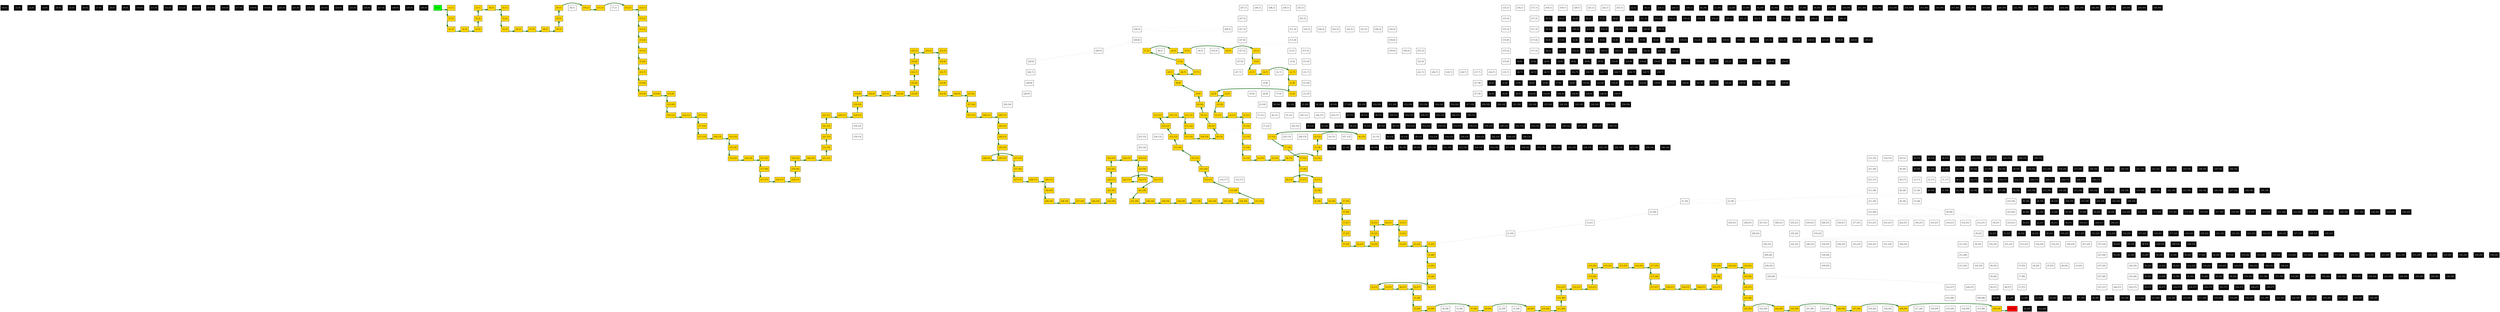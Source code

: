 digraph bfs_maze_path {
rankdir = TB;
node [shape = box, style = filled];
graph [nodesep = 0.5, ranksep = 0.5];

{ rank = same; node_0_0 [label="(0,0)", fillcolor="black", fontcolor="white"]; node_1_0 [label="(1,0)", fillcolor="black", fontcolor="white"]; node_2_0 [label="(2,0)", fillcolor="black", fontcolor="white"]; node_3_0 [label="(3,0)", fillcolor="black", fontcolor="white"]; node_4_0 [label="(4,0)", fillcolor="black", fontcolor="white"]; node_5_0 [label="(5,0)", fillcolor="black", fontcolor="white"]; node_6_0 [label="(6,0)", fillcolor="black", fontcolor="white"]; node_7_0 [label="(7,0)", fillcolor="black", fontcolor="white"]; node_8_0 [label="(8,0)", fillcolor="black", fontcolor="white"]; node_9_0 [label="(9,0)", fillcolor="black", fontcolor="white"]; node_10_0 [label="(10,0)", fillcolor="black", fontcolor="white"]; node_11_0 [label="(11,0)", fillcolor="black", fontcolor="white"]; node_12_0 [label="(12,0)", fillcolor="black", fontcolor="white"]; node_13_0 [label="(13,0)", fillcolor="black", fontcolor="white"]; node_14_0 [label="(14,0)", fillcolor="black", fontcolor="white"]; node_15_0 [label="(15,0)", fillcolor="black", fontcolor="white"]; node_16_0 [label="(16,0)", fillcolor="black", fontcolor="white"]; node_17_0 [label="(17,0)", fillcolor="black", fontcolor="white"]; node_18_0 [label="(18,0)", fillcolor="black", fontcolor="white"]; node_19_0 [label="(19,0)", fillcolor="black", fontcolor="white"]; node_20_0 [label="(20,0)", fillcolor="black", fontcolor="white"]; node_21_0 [label="(21,0)", fillcolor="black", fontcolor="white"]; node_22_0 [label="(22,0)", fillcolor="black", fontcolor="white"]; node_23_0 [label="(23,0)", fillcolor="black", fontcolor="white"]; node_24_0 [label="(24,0)", fillcolor="black", fontcolor="white"]; node_25_0 [label="(25,0)", fillcolor="black", fontcolor="white"]; node_26_0 [label="(26,0)", fillcolor="black", fontcolor="white"]; node_27_0 [label="(27,0)", fillcolor="black", fontcolor="white"]; node_28_0 [label="(28,0)", fillcolor="black", fontcolor="white"]; node_29_0 [label="(29,0)", fillcolor="black", fontcolor="white"]; node_30_0 [label="(30,0)", fillcolor="black", fontcolor="white"]; }
{ rank = same; node_0_1 [label="(0,1)", fillcolor="green", fontcolor="black"]; node_1_1 [label="(1,1)", fillcolor="gold", fontcolor="black"]; node_2_1 [label="(2,1)", fillcolor="black", fontcolor="white"]; node_3_1 [label="(3,1)", fillcolor="gold", fontcolor="black"]; node_4_1 [label="(4,1)", fillcolor="gold", fontcolor="black"]; node_5_1 [label="(5,1)", fillcolor="gold", fontcolor="black"]; node_6_1 [label="(6,1)", fillcolor="black", fontcolor="white"]; node_7_1 [label="(7,1)", fillcolor="white", fontcolor="black"]; node_8_1 [label="(8,1)", fillcolor="white", fontcolor="black"]; node_9_1 [label="(9,1)", fillcolor="gold", fontcolor="black"]; node_10_1 [label="(10,1)", fillcolor="gold", fontcolor="black"]; node_11_1 [label="(11,1)", fillcolor="gold", fontcolor="black"]; node_12_1 [label="(12,1)", fillcolor="gold", fontcolor="black"]; node_13_1 [label="(13,1)", fillcolor="gold", fontcolor="black"]; node_14_1 [label="(14,1)", fillcolor="black", fontcolor="white"]; node_15_1 [label="(15,1)", fillcolor="white", fontcolor="black"]; node_16_1 [label="(16,1)", fillcolor="white", fontcolor="black"]; node_17_1 [label="(17,1)", fillcolor="white", fontcolor="black"]; node_18_1 [label="(18,1)", fillcolor="white", fontcolor="black"]; node_19_1 [label="(19,1)", fillcolor="white", fontcolor="black"]; node_20_1 [label="(20,1)", fillcolor="white", fontcolor="black"]; node_21_1 [label="(21,1)", fillcolor="white", fontcolor="black"]; node_22_1 [label="(22,1)", fillcolor="white", fontcolor="black"]; node_23_1 [label="(23,1)", fillcolor="white", fontcolor="black"]; node_24_1 [label="(24,1)", fillcolor="black", fontcolor="white"]; node_25_1 [label="(25,1)", fillcolor="white", fontcolor="black"]; node_26_1 [label="(26,1)", fillcolor="white", fontcolor="black"]; node_27_1 [label="(27,1)", fillcolor="white", fontcolor="black"]; node_28_1 [label="(28,1)", fillcolor="white", fontcolor="black"]; node_29_1 [label="(29,1)", fillcolor="white", fontcolor="black"]; node_30_1 [label="(30,1)", fillcolor="black", fontcolor="white"]; }
{ rank = same; node_0_2 [label="(0,2)", fillcolor="black", fontcolor="white"]; node_1_2 [label="(1,2)", fillcolor="gold", fontcolor="black"]; node_2_2 [label="(2,2)", fillcolor="black", fontcolor="white"]; node_3_2 [label="(3,2)", fillcolor="gold", fontcolor="black"]; node_4_2 [label="(4,2)", fillcolor="black", fontcolor="white"]; node_5_2 [label="(5,2)", fillcolor="gold", fontcolor="black"]; node_6_2 [label="(6,2)", fillcolor="black", fontcolor="white"]; node_7_2 [label="(7,2)", fillcolor="black", fontcolor="white"]; node_8_2 [label="(8,2)", fillcolor="black", fontcolor="white"]; node_9_2 [label="(9,2)", fillcolor="gold", fontcolor="black"]; node_10_2 [label="(10,2)", fillcolor="black", fontcolor="white"]; node_11_2 [label="(11,2)", fillcolor="black", fontcolor="white"]; node_12_2 [label="(12,2)", fillcolor="black", fontcolor="white"]; node_13_2 [label="(13,2)", fillcolor="gold", fontcolor="black"]; node_14_2 [label="(14,2)", fillcolor="black", fontcolor="white"]; node_15_2 [label="(15,2)", fillcolor="white", fontcolor="black"]; node_16_2 [label="(16,2)", fillcolor="black", fontcolor="white"]; node_17_2 [label="(17,2)", fillcolor="white", fontcolor="black"]; node_18_2 [label="(18,2)", fillcolor="black", fontcolor="white"]; node_19_2 [label="(19,2)", fillcolor="black", fontcolor="white"]; node_20_2 [label="(20,2)", fillcolor="black", fontcolor="white"]; node_21_2 [label="(21,2)", fillcolor="black", fontcolor="white"]; node_22_2 [label="(22,2)", fillcolor="black", fontcolor="white"]; node_23_2 [label="(23,2)", fillcolor="black", fontcolor="white"]; node_24_2 [label="(24,2)", fillcolor="black", fontcolor="white"]; node_25_2 [label="(25,2)", fillcolor="white", fontcolor="black"]; node_26_2 [label="(26,2)", fillcolor="black", fontcolor="white"]; node_27_2 [label="(27,2)", fillcolor="white", fontcolor="black"]; node_28_2 [label="(28,2)", fillcolor="black", fontcolor="white"]; node_29_2 [label="(29,2)", fillcolor="black", fontcolor="white"]; node_30_2 [label="(30,2)", fillcolor="black", fontcolor="white"]; }
{ rank = same; node_0_3 [label="(0,3)", fillcolor="black", fontcolor="white"]; node_1_3 [label="(1,3)", fillcolor="gold", fontcolor="black"]; node_2_3 [label="(2,3)", fillcolor="gold", fontcolor="black"]; node_3_3 [label="(3,3)", fillcolor="gold", fontcolor="black"]; node_4_3 [label="(4,3)", fillcolor="black", fontcolor="white"]; node_5_3 [label="(5,3)", fillcolor="gold", fontcolor="black"]; node_6_3 [label="(6,3)", fillcolor="gold", fontcolor="black"]; node_7_3 [label="(7,3)", fillcolor="gold", fontcolor="black"]; node_8_3 [label="(8,3)", fillcolor="gold", fontcolor="black"]; node_9_3 [label="(9,3)", fillcolor="gold", fontcolor="black"]; node_10_3 [label="(10,3)", fillcolor="black", fontcolor="white"]; node_11_3 [label="(11,3)", fillcolor="white", fontcolor="black"]; node_12_3 [label="(12,3)", fillcolor="black", fontcolor="white"]; node_13_3 [label="(13,3)", fillcolor="gold", fontcolor="black"]; node_14_3 [label="(14,3)", fillcolor="black", fontcolor="white"]; node_15_3 [label="(15,3)", fillcolor="white", fontcolor="black"]; node_16_3 [label="(16,3)", fillcolor="black", fontcolor="white"]; node_17_3 [label="(17,3)", fillcolor="white", fontcolor="black"]; node_18_3 [label="(18,3)", fillcolor="black", fontcolor="white"]; node_19_3 [label="(19,3)", fillcolor="white", fontcolor="black"]; node_20_3 [label="(20,3)", fillcolor="white", fontcolor="black"]; node_21_3 [label="(21,3)", fillcolor="white", fontcolor="black"]; node_22_3 [label="(22,3)", fillcolor="white", fontcolor="black"]; node_23_3 [label="(23,3)", fillcolor="white", fontcolor="black"]; node_24_3 [label="(24,3)", fillcolor="white", fontcolor="black"]; node_25_3 [label="(25,3)", fillcolor="white", fontcolor="black"]; node_26_3 [label="(26,3)", fillcolor="black", fontcolor="white"]; node_27_3 [label="(27,3)", fillcolor="white", fontcolor="black"]; node_28_3 [label="(28,3)", fillcolor="white", fontcolor="black"]; node_29_3 [label="(29,3)", fillcolor="white", fontcolor="black"]; node_30_3 [label="(30,3)", fillcolor="black", fontcolor="white"]; }
{ rank = same; node_0_4 [label="(0,4)", fillcolor="black", fontcolor="white"]; node_1_4 [label="(1,4)", fillcolor="black", fontcolor="white"]; node_2_4 [label="(2,4)", fillcolor="black", fontcolor="white"]; node_3_4 [label="(3,4)", fillcolor="black", fontcolor="white"]; node_4_4 [label="(4,4)", fillcolor="black", fontcolor="white"]; node_5_4 [label="(5,4)", fillcolor="black", fontcolor="white"]; node_6_4 [label="(6,4)", fillcolor="black", fontcolor="white"]; node_7_4 [label="(7,4)", fillcolor="black", fontcolor="white"]; node_8_4 [label="(8,4)", fillcolor="black", fontcolor="white"]; node_9_4 [label="(9,4)", fillcolor="black", fontcolor="white"]; node_10_4 [label="(10,4)", fillcolor="black", fontcolor="white"]; node_11_4 [label="(11,4)", fillcolor="white", fontcolor="black"]; node_12_4 [label="(12,4)", fillcolor="black", fontcolor="white"]; node_13_4 [label="(13,4)", fillcolor="gold", fontcolor="black"]; node_14_4 [label="(14,4)", fillcolor="black", fontcolor="white"]; node_15_4 [label="(15,4)", fillcolor="white", fontcolor="black"]; node_16_4 [label="(16,4)", fillcolor="black", fontcolor="white"]; node_17_4 [label="(17,4)", fillcolor="white", fontcolor="black"]; node_18_4 [label="(18,4)", fillcolor="black", fontcolor="white"]; node_19_4 [label="(19,4)", fillcolor="white", fontcolor="black"]; node_20_4 [label="(20,4)", fillcolor="black", fontcolor="white"]; node_21_4 [label="(21,4)", fillcolor="black", fontcolor="white"]; node_22_4 [label="(22,4)", fillcolor="black", fontcolor="white"]; node_23_4 [label="(23,4)", fillcolor="black", fontcolor="white"]; node_24_4 [label="(24,4)", fillcolor="black", fontcolor="white"]; node_25_4 [label="(25,4)", fillcolor="black", fontcolor="white"]; node_26_4 [label="(26,4)", fillcolor="black", fontcolor="white"]; node_27_4 [label="(27,4)", fillcolor="white", fontcolor="black"]; node_28_4 [label="(28,4)", fillcolor="black", fontcolor="white"]; node_29_4 [label="(29,4)", fillcolor="white", fontcolor="black"]; node_30_4 [label="(30,4)", fillcolor="black", fontcolor="white"]; }
{ rank = same; node_0_5 [label="(0,5)", fillcolor="black", fontcolor="white"]; node_1_5 [label="(1,5)", fillcolor="white", fontcolor="black"]; node_2_5 [label="(2,5)", fillcolor="black", fontcolor="white"]; node_3_5 [label="(3,5)", fillcolor="gold", fontcolor="black"]; node_4_5 [label="(4,5)", fillcolor="gold", fontcolor="black"]; node_5_5 [label="(5,5)", fillcolor="gold", fontcolor="black"]; node_6_5 [label="(6,5)", fillcolor="gold", fontcolor="black"]; node_7_5 [label="(7,5)", fillcolor="gold", fontcolor="black"]; node_8_5 [label="(8,5)", fillcolor="white", fontcolor="black"]; node_9_5 [label="(9,5)", fillcolor="white", fontcolor="black"]; node_10_5 [label="(10,5)", fillcolor="white", fontcolor="black"]; node_11_5 [label="(11,5)", fillcolor="white", fontcolor="black"]; node_12_5 [label="(12,5)", fillcolor="black", fontcolor="white"]; node_13_5 [label="(13,5)", fillcolor="gold", fontcolor="black"]; node_14_5 [label="(14,5)", fillcolor="black", fontcolor="white"]; node_15_5 [label="(15,5)", fillcolor="white", fontcolor="black"]; node_16_5 [label="(16,5)", fillcolor="black", fontcolor="white"]; node_17_5 [label="(17,5)", fillcolor="white", fontcolor="black"]; node_18_5 [label="(18,5)", fillcolor="black", fontcolor="white"]; node_19_5 [label="(19,5)", fillcolor="white", fontcolor="black"]; node_20_5 [label="(20,5)", fillcolor="white", fontcolor="black"]; node_21_5 [label="(21,5)", fillcolor="white", fontcolor="black"]; node_22_5 [label="(22,5)", fillcolor="black", fontcolor="white"]; node_23_5 [label="(23,5)", fillcolor="gold", fontcolor="black"]; node_24_5 [label="(24,5)", fillcolor="gold", fontcolor="black"]; node_25_5 [label="(25,5)", fillcolor="gold", fontcolor="black"]; node_26_5 [label="(26,5)", fillcolor="black", fontcolor="white"]; node_27_5 [label="(27,5)", fillcolor="white", fontcolor="black"]; node_28_5 [label="(28,5)", fillcolor="black", fontcolor="white"]; node_29_5 [label="(29,5)", fillcolor="white", fontcolor="black"]; node_30_5 [label="(30,5)", fillcolor="black", fontcolor="white"]; }
{ rank = same; node_0_6 [label="(0,6)", fillcolor="black", fontcolor="white"]; node_1_6 [label="(1,6)", fillcolor="white", fontcolor="black"]; node_2_6 [label="(2,6)", fillcolor="black", fontcolor="white"]; node_3_6 [label="(3,6)", fillcolor="gold", fontcolor="black"]; node_4_6 [label="(4,6)", fillcolor="black", fontcolor="white"]; node_5_6 [label="(5,6)", fillcolor="black", fontcolor="white"]; node_6_6 [label="(6,6)", fillcolor="black", fontcolor="white"]; node_7_6 [label="(7,6)", fillcolor="gold", fontcolor="black"]; node_8_6 [label="(8,6)", fillcolor="black", fontcolor="white"]; node_9_6 [label="(9,6)", fillcolor="black", fontcolor="white"]; node_10_6 [label="(10,6)", fillcolor="black", fontcolor="white"]; node_11_6 [label="(11,6)", fillcolor="white", fontcolor="black"]; node_12_6 [label="(12,6)", fillcolor="black", fontcolor="white"]; node_13_6 [label="(13,6)", fillcolor="gold", fontcolor="black"]; node_14_6 [label="(14,6)", fillcolor="black", fontcolor="white"]; node_15_6 [label="(15,6)", fillcolor="white", fontcolor="black"]; node_16_6 [label="(16,6)", fillcolor="black", fontcolor="white"]; node_17_6 [label="(17,6)", fillcolor="black", fontcolor="white"]; node_18_6 [label="(18,6)", fillcolor="black", fontcolor="white"]; node_19_6 [label="(19,6)", fillcolor="black", fontcolor="white"]; node_20_6 [label="(20,6)", fillcolor="black", fontcolor="white"]; node_21_6 [label="(21,6)", fillcolor="white", fontcolor="black"]; node_22_6 [label="(22,6)", fillcolor="black", fontcolor="white"]; node_23_6 [label="(23,6)", fillcolor="gold", fontcolor="black"]; node_24_6 [label="(24,6)", fillcolor="black", fontcolor="white"]; node_25_6 [label="(25,6)", fillcolor="gold", fontcolor="black"]; node_26_6 [label="(26,6)", fillcolor="black", fontcolor="white"]; node_27_6 [label="(27,6)", fillcolor="white", fontcolor="black"]; node_28_6 [label="(28,6)", fillcolor="black", fontcolor="white"]; node_29_6 [label="(29,6)", fillcolor="white", fontcolor="black"]; node_30_6 [label="(30,6)", fillcolor="black", fontcolor="white"]; }
{ rank = same; node_0_7 [label="(0,7)", fillcolor="black", fontcolor="white"]; node_1_7 [label="(1,7)", fillcolor="gold", fontcolor="black"]; node_2_7 [label="(2,7)", fillcolor="gold", fontcolor="black"]; node_3_7 [label="(3,7)", fillcolor="gold", fontcolor="black"]; node_4_7 [label="(4,7)", fillcolor="black", fontcolor="white"]; node_5_7 [label="(5,7)", fillcolor="white", fontcolor="black"]; node_6_7 [label="(6,7)", fillcolor="black", fontcolor="white"]; node_7_7 [label="(7,7)", fillcolor="gold", fontcolor="black"]; node_8_7 [label="(8,7)", fillcolor="gold", fontcolor="black"]; node_9_7 [label="(9,7)", fillcolor="gold", fontcolor="black"]; node_10_7 [label="(10,7)", fillcolor="black", fontcolor="white"]; node_11_7 [label="(11,7)", fillcolor="white", fontcolor="black"]; node_12_7 [label="(12,7)", fillcolor="black", fontcolor="white"]; node_13_7 [label="(13,7)", fillcolor="gold", fontcolor="black"]; node_14_7 [label="(14,7)", fillcolor="black", fontcolor="white"]; node_15_7 [label="(15,7)", fillcolor="white", fontcolor="black"]; node_16_7 [label="(16,7)", fillcolor="white", fontcolor="black"]; node_17_7 [label="(17,7)", fillcolor="white", fontcolor="black"]; node_18_7 [label="(18,7)", fillcolor="white", fontcolor="black"]; node_19_7 [label="(19,7)", fillcolor="white", fontcolor="black"]; node_20_7 [label="(20,7)", fillcolor="white", fontcolor="black"]; node_21_7 [label="(21,7)", fillcolor="white", fontcolor="black"]; node_22_7 [label="(22,7)", fillcolor="black", fontcolor="white"]; node_23_7 [label="(23,7)", fillcolor="gold", fontcolor="black"]; node_24_7 [label="(24,7)", fillcolor="black", fontcolor="white"]; node_25_7 [label="(25,7)", fillcolor="gold", fontcolor="black"]; node_26_7 [label="(26,7)", fillcolor="black", fontcolor="white"]; node_27_7 [label="(27,7)", fillcolor="white", fontcolor="black"]; node_28_7 [label="(28,7)", fillcolor="black", fontcolor="white"]; node_29_7 [label="(29,7)", fillcolor="white", fontcolor="black"]; node_30_7 [label="(30,7)", fillcolor="black", fontcolor="white"]; }
{ rank = same; node_0_8 [label="(0,8)", fillcolor="black", fontcolor="white"]; node_1_8 [label="(1,8)", fillcolor="gold", fontcolor="black"]; node_2_8 [label="(2,8)", fillcolor="black", fontcolor="white"]; node_3_8 [label="(3,8)", fillcolor="black", fontcolor="white"]; node_4_8 [label="(4,8)", fillcolor="black", fontcolor="white"]; node_5_8 [label="(5,8)", fillcolor="white", fontcolor="black"]; node_6_8 [label="(6,8)", fillcolor="black", fontcolor="white"]; node_7_8 [label="(7,8)", fillcolor="black", fontcolor="white"]; node_8_8 [label="(8,8)", fillcolor="black", fontcolor="white"]; node_9_8 [label="(9,8)", fillcolor="gold", fontcolor="black"]; node_10_8 [label="(10,8)", fillcolor="black", fontcolor="white"]; node_11_8 [label="(11,8)", fillcolor="white", fontcolor="black"]; node_12_8 [label="(12,8)", fillcolor="black", fontcolor="white"]; node_13_8 [label="(13,8)", fillcolor="gold", fontcolor="black"]; node_14_8 [label="(14,8)", fillcolor="black", fontcolor="white"]; node_15_8 [label="(15,8)", fillcolor="black", fontcolor="white"]; node_16_8 [label="(16,8)", fillcolor="black", fontcolor="white"]; node_17_8 [label="(17,8)", fillcolor="white", fontcolor="black"]; node_18_8 [label="(18,8)", fillcolor="black", fontcolor="white"]; node_19_8 [label="(19,8)", fillcolor="black", fontcolor="white"]; node_20_8 [label="(20,8)", fillcolor="black", fontcolor="white"]; node_21_8 [label="(21,8)", fillcolor="black", fontcolor="white"]; node_22_8 [label="(22,8)", fillcolor="black", fontcolor="white"]; node_23_8 [label="(23,8)", fillcolor="gold", fontcolor="black"]; node_24_8 [label="(24,8)", fillcolor="black", fontcolor="white"]; node_25_8 [label="(25,8)", fillcolor="gold", fontcolor="black"]; node_26_8 [label="(26,8)", fillcolor="black", fontcolor="white"]; node_27_8 [label="(27,8)", fillcolor="black", fontcolor="white"]; node_28_8 [label="(28,8)", fillcolor="black", fontcolor="white"]; node_29_8 [label="(29,8)", fillcolor="white", fontcolor="black"]; node_30_8 [label="(30,8)", fillcolor="black", fontcolor="white"]; }
{ rank = same; node_0_9 [label="(0,9)", fillcolor="black", fontcolor="white"]; node_1_9 [label="(1,9)", fillcolor="gold", fontcolor="black"]; node_2_9 [label="(2,9)", fillcolor="gold", fontcolor="black"]; node_3_9 [label="(3,9)", fillcolor="gold", fontcolor="black"]; node_4_9 [label="(4,9)", fillcolor="black", fontcolor="white"]; node_5_9 [label="(5,9)", fillcolor="white", fontcolor="black"]; node_6_9 [label="(6,9)", fillcolor="white", fontcolor="black"]; node_7_9 [label="(7,9)", fillcolor="white", fontcolor="black"]; node_8_9 [label="(8,9)", fillcolor="black", fontcolor="white"]; node_9_9 [label="(9,9)", fillcolor="gold", fontcolor="black"]; node_10_9 [label="(10,9)", fillcolor="black", fontcolor="white"]; node_11_9 [label="(11,9)", fillcolor="white", fontcolor="black"]; node_12_9 [label="(12,9)", fillcolor="black", fontcolor="white"]; node_13_9 [label="(13,9)", fillcolor="gold", fontcolor="black"]; node_14_9 [label="(14,9)", fillcolor="gold", fontcolor="black"]; node_15_9 [label="(15,9)", fillcolor="gold", fontcolor="black"]; node_16_9 [label="(16,9)", fillcolor="black", fontcolor="white"]; node_17_9 [label="(17,9)", fillcolor="white", fontcolor="black"]; node_18_9 [label="(18,9)", fillcolor="black", fontcolor="white"]; node_19_9 [label="(19,9)", fillcolor="gold", fontcolor="black"]; node_20_9 [label="(20,9)", fillcolor="gold", fontcolor="black"]; node_21_9 [label="(21,9)", fillcolor="gold", fontcolor="black"]; node_22_9 [label="(22,9)", fillcolor="gold", fontcolor="black"]; node_23_9 [label="(23,9)", fillcolor="gold", fontcolor="black"]; node_24_9 [label="(24,9)", fillcolor="black", fontcolor="white"]; node_25_9 [label="(25,9)", fillcolor="gold", fontcolor="black"]; node_26_9 [label="(26,9)", fillcolor="gold", fontcolor="black"]; node_27_9 [label="(27,9)", fillcolor="gold", fontcolor="black"]; node_28_9 [label="(28,9)", fillcolor="black", fontcolor="white"]; node_29_9 [label="(29,9)", fillcolor="white", fontcolor="black"]; node_30_9 [label="(30,9)", fillcolor="black", fontcolor="white"]; }
{ rank = same; node_0_10 [label="(0,10)", fillcolor="black", fontcolor="white"]; node_1_10 [label="(1,10)", fillcolor="black", fontcolor="white"]; node_2_10 [label="(2,10)", fillcolor="black", fontcolor="white"]; node_3_10 [label="(3,10)", fillcolor="gold", fontcolor="black"]; node_4_10 [label="(4,10)", fillcolor="black", fontcolor="white"]; node_5_10 [label="(5,10)", fillcolor="white", fontcolor="black"]; node_6_10 [label="(6,10)", fillcolor="black", fontcolor="white"]; node_7_10 [label="(7,10)", fillcolor="black", fontcolor="white"]; node_8_10 [label="(8,10)", fillcolor="black", fontcolor="white"]; node_9_10 [label="(9,10)", fillcolor="gold", fontcolor="black"]; node_10_10 [label="(10,10)", fillcolor="black", fontcolor="white"]; node_11_10 [label="(11,10)", fillcolor="black", fontcolor="white"]; node_12_10 [label="(12,10)", fillcolor="black", fontcolor="white"]; node_13_10 [label="(13,10)", fillcolor="black", fontcolor="white"]; node_14_10 [label="(14,10)", fillcolor="black", fontcolor="white"]; node_15_10 [label="(15,10)", fillcolor="gold", fontcolor="black"]; node_16_10 [label="(16,10)", fillcolor="black", fontcolor="white"]; node_17_10 [label="(17,10)", fillcolor="black", fontcolor="white"]; node_18_10 [label="(18,10)", fillcolor="black", fontcolor="white"]; node_19_10 [label="(19,10)", fillcolor="gold", fontcolor="black"]; node_20_10 [label="(20,10)", fillcolor="black", fontcolor="white"]; node_21_10 [label="(21,10)", fillcolor="black", fontcolor="white"]; node_22_10 [label="(22,10)", fillcolor="black", fontcolor="white"]; node_23_10 [label="(23,10)", fillcolor="black", fontcolor="white"]; node_24_10 [label="(24,10)", fillcolor="black", fontcolor="white"]; node_25_10 [label="(25,10)", fillcolor="black", fontcolor="white"]; node_26_10 [label="(26,10)", fillcolor="black", fontcolor="white"]; node_27_10 [label="(27,10)", fillcolor="gold", fontcolor="black"]; node_28_10 [label="(28,10)", fillcolor="black", fontcolor="white"]; node_29_10 [label="(29,10)", fillcolor="white", fontcolor="black"]; node_30_10 [label="(30,10)", fillcolor="black", fontcolor="white"]; }
{ rank = same; node_0_11 [label="(0,11)", fillcolor="black", fontcolor="white"]; node_1_11 [label="(1,11)", fillcolor="gold", fontcolor="black"]; node_2_11 [label="(2,11)", fillcolor="gold", fontcolor="black"]; node_3_11 [label="(3,11)", fillcolor="gold", fontcolor="black"]; node_4_11 [label="(4,11)", fillcolor="black", fontcolor="white"]; node_5_11 [label="(5,11)", fillcolor="white", fontcolor="black"]; node_6_11 [label="(6,11)", fillcolor="white", fontcolor="black"]; node_7_11 [label="(7,11)", fillcolor="white", fontcolor="black"]; node_8_11 [label="(8,11)", fillcolor="black", fontcolor="white"]; node_9_11 [label="(9,11)", fillcolor="gold", fontcolor="black"]; node_10_11 [label="(10,11)", fillcolor="black", fontcolor="white"]; node_11_11 [label="(11,11)", fillcolor="gold", fontcolor="black"]; node_12_11 [label="(12,11)", fillcolor="gold", fontcolor="black"]; node_13_11 [label="(13,11)", fillcolor="gold", fontcolor="black"]; node_14_11 [label="(14,11)", fillcolor="black", fontcolor="white"]; node_15_11 [label="(15,11)", fillcolor="gold", fontcolor="black"]; node_16_11 [label="(16,11)", fillcolor="gold", fontcolor="black"]; node_17_11 [label="(17,11)", fillcolor="gold", fontcolor="black"]; node_18_11 [label="(18,11)", fillcolor="black", fontcolor="white"]; node_19_11 [label="(19,11)", fillcolor="gold", fontcolor="black"]; node_20_11 [label="(20,11)", fillcolor="gold", fontcolor="black"]; node_21_11 [label="(21,11)", fillcolor="gold", fontcolor="black"]; node_22_11 [label="(22,11)", fillcolor="black", fontcolor="white"]; node_23_11 [label="(23,11)", fillcolor="white", fontcolor="black"]; node_24_11 [label="(24,11)", fillcolor="white", fontcolor="black"]; node_25_11 [label="(25,11)", fillcolor="white", fontcolor="black"]; node_26_11 [label="(26,11)", fillcolor="black", fontcolor="white"]; node_27_11 [label="(27,11)", fillcolor="gold", fontcolor="black"]; node_28_11 [label="(28,11)", fillcolor="gold", fontcolor="black"]; node_29_11 [label="(29,11)", fillcolor="gold", fontcolor="black"]; node_30_11 [label="(30,11)", fillcolor="black", fontcolor="white"]; }
{ rank = same; node_0_12 [label="(0,12)", fillcolor="black", fontcolor="white"]; node_1_12 [label="(1,12)", fillcolor="gold", fontcolor="black"]; node_2_12 [label="(2,12)", fillcolor="black", fontcolor="white"]; node_3_12 [label="(3,12)", fillcolor="black", fontcolor="white"]; node_4_12 [label="(4,12)", fillcolor="black", fontcolor="white"]; node_5_12 [label="(5,12)", fillcolor="black", fontcolor="white"]; node_6_12 [label="(6,12)", fillcolor="black", fontcolor="white"]; node_7_12 [label="(7,12)", fillcolor="white", fontcolor="black"]; node_8_12 [label="(8,12)", fillcolor="black", fontcolor="white"]; node_9_12 [label="(9,12)", fillcolor="gold", fontcolor="black"]; node_10_12 [label="(10,12)", fillcolor="black", fontcolor="white"]; node_11_12 [label="(11,12)", fillcolor="gold", fontcolor="black"]; node_12_12 [label="(12,12)", fillcolor="black", fontcolor="white"]; node_13_12 [label="(13,12)", fillcolor="gold", fontcolor="black"]; node_14_12 [label="(14,12)", fillcolor="black", fontcolor="white"]; node_15_12 [label="(15,12)", fillcolor="black", fontcolor="white"]; node_16_12 [label="(16,12)", fillcolor="black", fontcolor="white"]; node_17_12 [label="(17,12)", fillcolor="gold", fontcolor="black"]; node_18_12 [label="(18,12)", fillcolor="black", fontcolor="white"]; node_19_12 [label="(19,12)", fillcolor="white", fontcolor="black"]; node_20_12 [label="(20,12)", fillcolor="black", fontcolor="white"]; node_21_12 [label="(21,12)", fillcolor="gold", fontcolor="black"]; node_22_12 [label="(22,12)", fillcolor="black", fontcolor="white"]; node_23_12 [label="(23,12)", fillcolor="black", fontcolor="white"]; node_24_12 [label="(24,12)", fillcolor="black", fontcolor="white"]; node_25_12 [label="(25,12)", fillcolor="white", fontcolor="black"]; node_26_12 [label="(26,12)", fillcolor="black", fontcolor="white"]; node_27_12 [label="(27,12)", fillcolor="black", fontcolor="white"]; node_28_12 [label="(28,12)", fillcolor="black", fontcolor="white"]; node_29_12 [label="(29,12)", fillcolor="gold", fontcolor="black"]; node_30_12 [label="(30,12)", fillcolor="black", fontcolor="white"]; }
{ rank = same; node_0_13 [label="(0,13)", fillcolor="black", fontcolor="white"]; node_1_13 [label="(1,13)", fillcolor="gold", fontcolor="black"]; node_2_13 [label="(2,13)", fillcolor="black", fontcolor="white"]; node_3_13 [label="(3,13)", fillcolor="white", fontcolor="black"]; node_4_13 [label="(4,13)", fillcolor="white", fontcolor="black"]; node_5_13 [label="(5,13)", fillcolor="gold", fontcolor="black"]; node_6_13 [label="(6,13)", fillcolor="gold", fontcolor="black"]; node_7_13 [label="(7,13)", fillcolor="gold", fontcolor="black"]; node_8_13 [label="(8,13)", fillcolor="black", fontcolor="white"]; node_9_13 [label="(9,13)", fillcolor="gold", fontcolor="black"]; node_10_13 [label="(10,13)", fillcolor="gold", fontcolor="black"]; node_11_13 [label="(11,13)", fillcolor="gold", fontcolor="black"]; node_12_13 [label="(12,13)", fillcolor="black", fontcolor="white"]; node_13_13 [label="(13,13)", fillcolor="gold", fontcolor="black"]; node_14_13 [label="(14,13)", fillcolor="black", fontcolor="white"]; node_15_13 [label="(15,13)", fillcolor="gold", fontcolor="black"]; node_16_13 [label="(16,13)", fillcolor="gold", fontcolor="black"]; node_17_13 [label="(17,13)", fillcolor="gold", fontcolor="black"]; node_18_13 [label="(18,13)", fillcolor="black", fontcolor="white"]; node_19_13 [label="(19,13)", fillcolor="white", fontcolor="black"]; node_20_13 [label="(20,13)", fillcolor="black", fontcolor="white"]; node_21_13 [label="(21,13)", fillcolor="gold", fontcolor="black"]; node_22_13 [label="(22,13)", fillcolor="black", fontcolor="white"]; node_23_13 [label="(23,13)", fillcolor="white", fontcolor="black"]; node_24_13 [label="(24,13)", fillcolor="white", fontcolor="black"]; node_25_13 [label="(25,13)", fillcolor="white", fontcolor="black"]; node_26_13 [label="(26,13)", fillcolor="white", fontcolor="black"]; node_27_13 [label="(27,13)", fillcolor="white", fontcolor="black"]; node_28_13 [label="(28,13)", fillcolor="black", fontcolor="white"]; node_29_13 [label="(29,13)", fillcolor="gold", fontcolor="black"]; node_30_13 [label="(30,13)", fillcolor="black", fontcolor="white"]; }
{ rank = same; node_0_14 [label="(0,14)", fillcolor="black", fontcolor="white"]; node_1_14 [label="(1,14)", fillcolor="gold", fontcolor="black"]; node_2_14 [label="(2,14)", fillcolor="black", fontcolor="white"]; node_3_14 [label="(3,14)", fillcolor="black", fontcolor="white"]; node_4_14 [label="(4,14)", fillcolor="black", fontcolor="white"]; node_5_14 [label="(5,14)", fillcolor="gold", fontcolor="black"]; node_6_14 [label="(6,14)", fillcolor="black", fontcolor="white"]; node_7_14 [label="(7,14)", fillcolor="gold", fontcolor="black"]; node_8_14 [label="(8,14)", fillcolor="black", fontcolor="white"]; node_9_14 [label="(9,14)", fillcolor="black", fontcolor="white"]; node_10_14 [label="(10,14)", fillcolor="black", fontcolor="white"]; node_11_14 [label="(11,14)", fillcolor="black", fontcolor="white"]; node_12_14 [label="(12,14)", fillcolor="black", fontcolor="white"]; node_13_14 [label="(13,14)", fillcolor="gold", fontcolor="black"]; node_14_14 [label="(14,14)", fillcolor="black", fontcolor="white"]; node_15_14 [label="(15,14)", fillcolor="gold", fontcolor="black"]; node_16_14 [label="(16,14)", fillcolor="black", fontcolor="white"]; node_17_14 [label="(17,14)", fillcolor="black", fontcolor="white"]; node_18_14 [label="(18,14)", fillcolor="black", fontcolor="white"]; node_19_14 [label="(19,14)", fillcolor="black", fontcolor="white"]; node_20_14 [label="(20,14)", fillcolor="black", fontcolor="white"]; node_21_14 [label="(21,14)", fillcolor="gold", fontcolor="black"]; node_22_14 [label="(22,14)", fillcolor="black", fontcolor="white"]; node_23_14 [label="(23,14)", fillcolor="white", fontcolor="black"]; node_24_14 [label="(24,14)", fillcolor="black", fontcolor="white"]; node_25_14 [label="(25,14)", fillcolor="black", fontcolor="white"]; node_26_14 [label="(26,14)", fillcolor="black", fontcolor="white"]; node_27_14 [label="(27,14)", fillcolor="black", fontcolor="white"]; node_28_14 [label="(28,14)", fillcolor="black", fontcolor="white"]; node_29_14 [label="(29,14)", fillcolor="gold", fontcolor="black"]; node_30_14 [label="(30,14)", fillcolor="black", fontcolor="white"]; }
{ rank = same; node_0_15 [label="(0,15)", fillcolor="black", fontcolor="white"]; node_1_15 [label="(1,15)", fillcolor="gold", fontcolor="black"]; node_2_15 [label="(2,15)", fillcolor="gold", fontcolor="black"]; node_3_15 [label="(3,15)", fillcolor="gold", fontcolor="black"]; node_4_15 [label="(4,15)", fillcolor="gold", fontcolor="black"]; node_5_15 [label="(5,15)", fillcolor="gold", fontcolor="black"]; node_6_15 [label="(6,15)", fillcolor="black", fontcolor="white"]; node_7_15 [label="(7,15)", fillcolor="gold", fontcolor="black"]; node_8_15 [label="(8,15)", fillcolor="black", fontcolor="white"]; node_9_15 [label="(9,15)", fillcolor="white", fontcolor="black"]; node_10_15 [label="(10,15)", fillcolor="white", fontcolor="black"]; node_11_15 [label="(11,15)", fillcolor="white", fontcolor="black"]; node_12_15 [label="(12,15)", fillcolor="black", fontcolor="white"]; node_13_15 [label="(13,15)", fillcolor="gold", fontcolor="black"]; node_14_15 [label="(14,15)", fillcolor="black", fontcolor="white"]; node_15_15 [label="(15,15)", fillcolor="gold", fontcolor="black"]; node_16_15 [label="(16,15)", fillcolor="gold", fontcolor="black"]; node_17_15 [label="(17,15)", fillcolor="gold", fontcolor="black"]; node_18_15 [label="(18,15)", fillcolor="black", fontcolor="white"]; node_19_15 [label="(19,15)", fillcolor="gold", fontcolor="black"]; node_20_15 [label="(20,15)", fillcolor="gold", fontcolor="black"]; node_21_15 [label="(21,15)", fillcolor="gold", fontcolor="black"]; node_22_15 [label="(22,15)", fillcolor="black", fontcolor="white"]; node_23_15 [label="(23,15)", fillcolor="gold", fontcolor="black"]; node_24_15 [label="(24,15)", fillcolor="gold", fontcolor="black"]; node_25_15 [label="(25,15)", fillcolor="gold", fontcolor="black"]; node_26_15 [label="(26,15)", fillcolor="black", fontcolor="white"]; node_27_15 [label="(27,15)", fillcolor="gold", fontcolor="black"]; node_28_15 [label="(28,15)", fillcolor="gold", fontcolor="black"]; node_29_15 [label="(29,15)", fillcolor="gold", fontcolor="black"]; node_30_15 [label="(30,15)", fillcolor="black", fontcolor="white"]; }
{ rank = same; node_0_16 [label="(0,16)", fillcolor="black", fontcolor="white"]; node_1_16 [label="(1,16)", fillcolor="black", fontcolor="white"]; node_2_16 [label="(2,16)", fillcolor="black", fontcolor="white"]; node_3_16 [label="(3,16)", fillcolor="black", fontcolor="white"]; node_4_16 [label="(4,16)", fillcolor="black", fontcolor="white"]; node_5_16 [label="(5,16)", fillcolor="black", fontcolor="white"]; node_6_16 [label="(6,16)", fillcolor="black", fontcolor="white"]; node_7_16 [label="(7,16)", fillcolor="gold", fontcolor="black"]; node_8_16 [label="(8,16)", fillcolor="black", fontcolor="white"]; node_9_16 [label="(9,16)", fillcolor="white", fontcolor="black"]; node_10_16 [label="(10,16)", fillcolor="black", fontcolor="white"]; node_11_16 [label="(11,16)", fillcolor="white", fontcolor="black"]; node_12_16 [label="(12,16)", fillcolor="black", fontcolor="white"]; node_13_16 [label="(13,16)", fillcolor="gold", fontcolor="black"]; node_14_16 [label="(14,16)", fillcolor="black", fontcolor="white"]; node_15_16 [label="(15,16)", fillcolor="black", fontcolor="white"]; node_16_16 [label="(16,16)", fillcolor="black", fontcolor="white"]; node_17_16 [label="(17,16)", fillcolor="gold", fontcolor="black"]; node_18_16 [label="(18,16)", fillcolor="black", fontcolor="white"]; node_19_16 [label="(19,16)", fillcolor="gold", fontcolor="black"]; node_20_16 [label="(20,16)", fillcolor="black", fontcolor="white"]; node_21_16 [label="(21,16)", fillcolor="black", fontcolor="white"]; node_22_16 [label="(22,16)", fillcolor="black", fontcolor="white"]; node_23_16 [label="(23,16)", fillcolor="gold", fontcolor="black"]; node_24_16 [label="(24,16)", fillcolor="black", fontcolor="white"]; node_25_16 [label="(25,16)", fillcolor="gold", fontcolor="black"]; node_26_16 [label="(26,16)", fillcolor="black", fontcolor="white"]; node_27_16 [label="(27,16)", fillcolor="gold", fontcolor="black"]; node_28_16 [label="(28,16)", fillcolor="black", fontcolor="white"]; node_29_16 [label="(29,16)", fillcolor="black", fontcolor="white"]; node_30_16 [label="(30,16)", fillcolor="black", fontcolor="white"]; }
{ rank = same; node_0_17 [label="(0,17)", fillcolor="black", fontcolor="white"]; node_1_17 [label="(1,17)", fillcolor="white", fontcolor="black"]; node_2_17 [label="(2,17)", fillcolor="white", fontcolor="black"]; node_3_17 [label="(3,17)", fillcolor="white", fontcolor="black"]; node_4_17 [label="(4,17)", fillcolor="black", fontcolor="white"]; node_5_17 [label="(5,17)", fillcolor="gold", fontcolor="black"]; node_6_17 [label="(6,17)", fillcolor="gold", fontcolor="black"]; node_7_17 [label="(7,17)", fillcolor="gold", fontcolor="black"]; node_8_17 [label="(8,17)", fillcolor="black", fontcolor="white"]; node_9_17 [label="(9,17)", fillcolor="white", fontcolor="black"]; node_10_17 [label="(10,17)", fillcolor="black", fontcolor="white"]; node_11_17 [label="(11,17)", fillcolor="white", fontcolor="black"]; node_12_17 [label="(12,17)", fillcolor="black", fontcolor="white"]; node_13_17 [label="(13,17)", fillcolor="gold", fontcolor="black"]; node_14_17 [label="(14,17)", fillcolor="white", fontcolor="black"]; node_15_17 [label="(15,17)", fillcolor="white", fontcolor="black"]; node_16_17 [label="(16,17)", fillcolor="black", fontcolor="white"]; node_17_17 [label="(17,17)", fillcolor="gold", fontcolor="black"]; node_18_17 [label="(18,17)", fillcolor="gold", fontcolor="black"]; node_19_17 [label="(19,17)", fillcolor="gold", fontcolor="black"]; node_20_17 [label="(20,17)", fillcolor="black", fontcolor="white"]; node_21_17 [label="(21,17)", fillcolor="gold", fontcolor="black"]; node_22_17 [label="(22,17)", fillcolor="gold", fontcolor="black"]; node_23_17 [label="(23,17)", fillcolor="gold", fontcolor="black"]; node_24_17 [label="(24,17)", fillcolor="black", fontcolor="white"]; node_25_17 [label="(25,17)", fillcolor="gold", fontcolor="black"]; node_26_17 [label="(26,17)", fillcolor="black", fontcolor="white"]; node_27_17 [label="(27,17)", fillcolor="gold", fontcolor="black"]; node_28_17 [label="(28,17)", fillcolor="gold", fontcolor="black"]; node_29_17 [label="(29,17)", fillcolor="gold", fontcolor="black"]; node_30_17 [label="(30,17)", fillcolor="black", fontcolor="white"]; }
{ rank = same; node_0_18 [label="(0,18)", fillcolor="black", fontcolor="white"]; node_1_18 [label="(1,18)", fillcolor="black", fontcolor="white"]; node_2_18 [label="(2,18)", fillcolor="black", fontcolor="white"]; node_3_18 [label="(3,18)", fillcolor="white", fontcolor="black"]; node_4_18 [label="(4,18)", fillcolor="black", fontcolor="white"]; node_5_18 [label="(5,18)", fillcolor="gold", fontcolor="black"]; node_6_18 [label="(6,18)", fillcolor="black", fontcolor="white"]; node_7_18 [label="(7,18)", fillcolor="black", fontcolor="white"]; node_8_18 [label="(8,18)", fillcolor="black", fontcolor="white"]; node_9_18 [label="(9,18)", fillcolor="white", fontcolor="black"]; node_10_18 [label="(10,18)", fillcolor="black", fontcolor="white"]; node_11_18 [label="(11,18)", fillcolor="white", fontcolor="black"]; node_12_18 [label="(12,18)", fillcolor="black", fontcolor="white"]; node_13_18 [label="(13,18)", fillcolor="gold", fontcolor="black"]; node_14_18 [label="(14,18)", fillcolor="black", fontcolor="white"]; node_15_18 [label="(15,18)", fillcolor="black", fontcolor="white"]; node_16_18 [label="(16,18)", fillcolor="black", fontcolor="white"]; node_17_18 [label="(17,18)", fillcolor="black", fontcolor="white"]; node_18_18 [label="(18,18)", fillcolor="black", fontcolor="white"]; node_19_18 [label="(19,18)", fillcolor="black", fontcolor="white"]; node_20_18 [label="(20,18)", fillcolor="black", fontcolor="white"]; node_21_18 [label="(21,18)", fillcolor="gold", fontcolor="black"]; node_22_18 [label="(22,18)", fillcolor="black", fontcolor="white"]; node_23_18 [label="(23,18)", fillcolor="black", fontcolor="white"]; node_24_18 [label="(24,18)", fillcolor="black", fontcolor="white"]; node_25_18 [label="(25,18)", fillcolor="gold", fontcolor="black"]; node_26_18 [label="(26,18)", fillcolor="black", fontcolor="white"]; node_27_18 [label="(27,18)", fillcolor="black", fontcolor="white"]; node_28_18 [label="(28,18)", fillcolor="black", fontcolor="white"]; node_29_18 [label="(29,18)", fillcolor="gold", fontcolor="black"]; node_30_18 [label="(30,18)", fillcolor="black", fontcolor="white"]; }
{ rank = same; node_0_19 [label="(0,19)", fillcolor="black", fontcolor="white"]; node_1_19 [label="(1,19)", fillcolor="white", fontcolor="black"]; node_2_19 [label="(2,19)", fillcolor="white", fontcolor="black"]; node_3_19 [label="(3,19)", fillcolor="white", fontcolor="black"]; node_4_19 [label="(4,19)", fillcolor="black", fontcolor="white"]; node_5_19 [label="(5,19)", fillcolor="gold", fontcolor="black"]; node_6_19 [label="(6,19)", fillcolor="gold", fontcolor="black"]; node_7_19 [label="(7,19)", fillcolor="gold", fontcolor="black"]; node_8_19 [label="(8,19)", fillcolor="black", fontcolor="white"]; node_9_19 [label="(9,19)", fillcolor="white", fontcolor="black"]; node_10_19 [label="(10,19)", fillcolor="black", fontcolor="white"]; node_11_19 [label="(11,19)", fillcolor="white", fontcolor="black"]; node_12_19 [label="(12,19)", fillcolor="black", fontcolor="white"]; node_13_19 [label="(13,19)", fillcolor="gold", fontcolor="black"]; node_14_19 [label="(14,19)", fillcolor="gold", fontcolor="black"]; node_15_19 [label="(15,19)", fillcolor="gold", fontcolor="black"]; node_16_19 [label="(16,19)", fillcolor="gold", fontcolor="black"]; node_17_19 [label="(17,19)", fillcolor="gold", fontcolor="black"]; node_18_19 [label="(18,19)", fillcolor="gold", fontcolor="black"]; node_19_19 [label="(19,19)", fillcolor="gold", fontcolor="black"]; node_20_19 [label="(20,19)", fillcolor="gold", fontcolor="black"]; node_21_19 [label="(21,19)", fillcolor="gold", fontcolor="black"]; node_22_19 [label="(22,19)", fillcolor="black", fontcolor="white"]; node_23_19 [label="(23,19)", fillcolor="white", fontcolor="black"]; node_24_19 [label="(24,19)", fillcolor="black", fontcolor="white"]; node_25_19 [label="(25,19)", fillcolor="gold", fontcolor="black"]; node_26_19 [label="(26,19)", fillcolor="gold", fontcolor="black"]; node_27_19 [label="(27,19)", fillcolor="gold", fontcolor="black"]; node_28_19 [label="(28,19)", fillcolor="gold", fontcolor="black"]; node_29_19 [label="(29,19)", fillcolor="gold", fontcolor="black"]; node_30_19 [label="(30,19)", fillcolor="black", fontcolor="white"]; }
{ rank = same; node_0_20 [label="(0,20)", fillcolor="black", fontcolor="white"]; node_1_20 [label="(1,20)", fillcolor="white", fontcolor="black"]; node_2_20 [label="(2,20)", fillcolor="black", fontcolor="white"]; node_3_20 [label="(3,20)", fillcolor="black", fontcolor="white"]; node_4_20 [label="(4,20)", fillcolor="black", fontcolor="white"]; node_5_20 [label="(5,20)", fillcolor="black", fontcolor="white"]; node_6_20 [label="(6,20)", fillcolor="black", fontcolor="white"]; node_7_20 [label="(7,20)", fillcolor="gold", fontcolor="black"]; node_8_20 [label="(8,20)", fillcolor="black", fontcolor="white"]; node_9_20 [label="(9,20)", fillcolor="white", fontcolor="black"]; node_10_20 [label="(10,20)", fillcolor="black", fontcolor="white"]; node_11_20 [label="(11,20)", fillcolor="white", fontcolor="black"]; node_12_20 [label="(12,20)", fillcolor="black", fontcolor="white"]; node_13_20 [label="(13,20)", fillcolor="black", fontcolor="white"]; node_14_20 [label="(14,20)", fillcolor="black", fontcolor="white"]; node_15_20 [label="(15,20)", fillcolor="black", fontcolor="white"]; node_16_20 [label="(16,20)", fillcolor="black", fontcolor="white"]; node_17_20 [label="(17,20)", fillcolor="black", fontcolor="white"]; node_18_20 [label="(18,20)", fillcolor="black", fontcolor="white"]; node_19_20 [label="(19,20)", fillcolor="black", fontcolor="white"]; node_20_20 [label="(20,20)", fillcolor="black", fontcolor="white"]; node_21_20 [label="(21,20)", fillcolor="black", fontcolor="white"]; node_22_20 [label="(22,20)", fillcolor="black", fontcolor="white"]; node_23_20 [label="(23,20)", fillcolor="white", fontcolor="black"]; node_24_20 [label="(24,20)", fillcolor="black", fontcolor="white"]; node_25_20 [label="(25,20)", fillcolor="black", fontcolor="white"]; node_26_20 [label="(26,20)", fillcolor="black", fontcolor="white"]; node_27_20 [label="(27,20)", fillcolor="black", fontcolor="white"]; node_28_20 [label="(28,20)", fillcolor="black", fontcolor="white"]; node_29_20 [label="(29,20)", fillcolor="black", fontcolor="white"]; node_30_20 [label="(30,20)", fillcolor="black", fontcolor="white"]; }
{ rank = same; node_0_21 [label="(0,21)", fillcolor="black", fontcolor="white"]; node_1_21 [label="(1,21)", fillcolor="white", fontcolor="black"]; node_2_21 [label="(2,21)", fillcolor="black", fontcolor="white"]; node_3_21 [label="(3,21)", fillcolor="gold", fontcolor="black"]; node_4_21 [label="(4,21)", fillcolor="gold", fontcolor="black"]; node_5_21 [label="(5,21)", fillcolor="gold", fontcolor="black"]; node_6_21 [label="(6,21)", fillcolor="black", fontcolor="white"]; node_7_21 [label="(7,21)", fillcolor="gold", fontcolor="black"]; node_8_21 [label="(8,21)", fillcolor="black", fontcolor="white"]; node_9_21 [label="(9,21)", fillcolor="white", fontcolor="black"]; node_10_21 [label="(10,21)", fillcolor="black", fontcolor="white"]; node_11_21 [label="(11,21)", fillcolor="white", fontcolor="black"]; node_12_21 [label="(12,21)", fillcolor="white", fontcolor="black"]; node_13_21 [label="(13,21)", fillcolor="white", fontcolor="black"]; node_14_21 [label="(14,21)", fillcolor="white", fontcolor="black"]; node_15_21 [label="(15,21)", fillcolor="white", fontcolor="black"]; node_16_21 [label="(16,21)", fillcolor="white", fontcolor="black"]; node_17_21 [label="(17,21)", fillcolor="white", fontcolor="black"]; node_18_21 [label="(18,21)", fillcolor="white", fontcolor="black"]; node_19_21 [label="(19,21)", fillcolor="white", fontcolor="black"]; node_20_21 [label="(20,21)", fillcolor="white", fontcolor="black"]; node_21_21 [label="(21,21)", fillcolor="white", fontcolor="black"]; node_22_21 [label="(22,21)", fillcolor="white", fontcolor="black"]; node_23_21 [label="(23,21)", fillcolor="white", fontcolor="black"]; node_24_21 [label="(24,21)", fillcolor="black", fontcolor="white"]; node_25_21 [label="(25,21)", fillcolor="white", fontcolor="black"]; node_26_21 [label="(26,21)", fillcolor="white", fontcolor="black"]; node_27_21 [label="(27,21)", fillcolor="white", fontcolor="black"]; node_28_21 [label="(28,21)", fillcolor="white", fontcolor="black"]; node_29_21 [label="(29,21)", fillcolor="white", fontcolor="black"]; node_30_21 [label="(30,21)", fillcolor="black", fontcolor="white"]; }
{ rank = same; node_0_22 [label="(0,22)", fillcolor="black", fontcolor="white"]; node_1_22 [label="(1,22)", fillcolor="white", fontcolor="black"]; node_2_22 [label="(2,22)", fillcolor="black", fontcolor="white"]; node_3_22 [label="(3,22)", fillcolor="gold", fontcolor="black"]; node_4_22 [label="(4,22)", fillcolor="black", fontcolor="white"]; node_5_22 [label="(5,22)", fillcolor="gold", fontcolor="black"]; node_6_22 [label="(6,22)", fillcolor="black", fontcolor="white"]; node_7_22 [label="(7,22)", fillcolor="gold", fontcolor="black"]; node_8_22 [label="(8,22)", fillcolor="black", fontcolor="white"]; node_9_22 [label="(9,22)", fillcolor="white", fontcolor="black"]; node_10_22 [label="(10,22)", fillcolor="black", fontcolor="white"]; node_11_22 [label="(11,22)", fillcolor="black", fontcolor="white"]; node_12_22 [label="(12,22)", fillcolor="black", fontcolor="white"]; node_13_22 [label="(13,22)", fillcolor="black", fontcolor="white"]; node_14_22 [label="(14,22)", fillcolor="black", fontcolor="white"]; node_15_22 [label="(15,22)", fillcolor="black", fontcolor="white"]; node_16_22 [label="(16,22)", fillcolor="black", fontcolor="white"]; node_17_22 [label="(17,22)", fillcolor="black", fontcolor="white"]; node_18_22 [label="(18,22)", fillcolor="black", fontcolor="white"]; node_19_22 [label="(19,22)", fillcolor="white", fontcolor="black"]; node_20_22 [label="(20,22)", fillcolor="black", fontcolor="white"]; node_21_22 [label="(21,22)", fillcolor="black", fontcolor="white"]; node_22_22 [label="(22,22)", fillcolor="black", fontcolor="white"]; node_23_22 [label="(23,22)", fillcolor="black", fontcolor="white"]; node_24_22 [label="(24,22)", fillcolor="black", fontcolor="white"]; node_25_22 [label="(25,22)", fillcolor="white", fontcolor="black"]; node_26_22 [label="(26,22)", fillcolor="black", fontcolor="white"]; node_27_22 [label="(27,22)", fillcolor="black", fontcolor="white"]; node_28_22 [label="(28,22)", fillcolor="black", fontcolor="white"]; node_29_22 [label="(29,22)", fillcolor="white", fontcolor="black"]; node_30_22 [label="(30,22)", fillcolor="black", fontcolor="white"]; }
{ rank = same; node_0_23 [label="(0,23)", fillcolor="black", fontcolor="white"]; node_1_23 [label="(1,23)", fillcolor="gold", fontcolor="black"]; node_2_23 [label="(2,23)", fillcolor="gold", fontcolor="black"]; node_3_23 [label="(3,23)", fillcolor="gold", fontcolor="black"]; node_4_23 [label="(4,23)", fillcolor="black", fontcolor="white"]; node_5_23 [label="(5,23)", fillcolor="gold", fontcolor="black"]; node_6_23 [label="(6,23)", fillcolor="gold", fontcolor="black"]; node_7_23 [label="(7,23)", fillcolor="gold", fontcolor="black"]; node_8_23 [label="(8,23)", fillcolor="black", fontcolor="white"]; node_9_23 [label="(9,23)", fillcolor="white", fontcolor="black"]; node_10_23 [label="(10,23)", fillcolor="white", fontcolor="black"]; node_11_23 [label="(11,23)", fillcolor="white", fontcolor="black"]; node_12_23 [label="(12,23)", fillcolor="white", fontcolor="black"]; node_13_23 [label="(13,23)", fillcolor="white", fontcolor="black"]; node_14_23 [label="(14,23)", fillcolor="white", fontcolor="black"]; node_15_23 [label="(15,23)", fillcolor="white", fontcolor="black"]; node_16_23 [label="(16,23)", fillcolor="white", fontcolor="black"]; node_17_23 [label="(17,23)", fillcolor="white", fontcolor="black"]; node_18_23 [label="(18,23)", fillcolor="black", fontcolor="white"]; node_19_23 [label="(19,23)", fillcolor="white", fontcolor="black"]; node_20_23 [label="(20,23)", fillcolor="white", fontcolor="black"]; node_21_23 [label="(21,23)", fillcolor="white", fontcolor="black"]; node_22_23 [label="(22,23)", fillcolor="white", fontcolor="black"]; node_23_23 [label="(23,23)", fillcolor="white", fontcolor="black"]; node_24_23 [label="(24,23)", fillcolor="white", fontcolor="black"]; node_25_23 [label="(25,23)", fillcolor="white", fontcolor="black"]; node_26_23 [label="(26,23)", fillcolor="white", fontcolor="black"]; node_27_23 [label="(27,23)", fillcolor="white", fontcolor="black"]; node_28_23 [label="(28,23)", fillcolor="black", fontcolor="white"]; node_29_23 [label="(29,23)", fillcolor="white", fontcolor="black"]; node_30_23 [label="(30,23)", fillcolor="black", fontcolor="white"]; }
{ rank = same; node_0_24 [label="(0,24)", fillcolor="black", fontcolor="white"]; node_1_24 [label="(1,24)", fillcolor="gold", fontcolor="black"]; node_2_24 [label="(2,24)", fillcolor="black", fontcolor="white"]; node_3_24 [label="(3,24)", fillcolor="black", fontcolor="white"]; node_4_24 [label="(4,24)", fillcolor="black", fontcolor="white"]; node_5_24 [label="(5,24)", fillcolor="black", fontcolor="white"]; node_6_24 [label="(6,24)", fillcolor="black", fontcolor="white"]; node_7_24 [label="(7,24)", fillcolor="black", fontcolor="white"]; node_8_24 [label="(8,24)", fillcolor="black", fontcolor="white"]; node_9_24 [label="(9,24)", fillcolor="black", fontcolor="white"]; node_10_24 [label="(10,24)", fillcolor="black", fontcolor="white"]; node_11_24 [label="(11,24)", fillcolor="white", fontcolor="black"]; node_12_24 [label="(12,24)", fillcolor="black", fontcolor="white"]; node_13_24 [label="(13,24)", fillcolor="black", fontcolor="white"]; node_14_24 [label="(14,24)", fillcolor="black", fontcolor="white"]; node_15_24 [label="(15,24)", fillcolor="black", fontcolor="white"]; node_16_24 [label="(16,24)", fillcolor="black", fontcolor="white"]; node_17_24 [label="(17,24)", fillcolor="black", fontcolor="white"]; node_18_24 [label="(18,24)", fillcolor="black", fontcolor="white"]; node_19_24 [label="(19,24)", fillcolor="white", fontcolor="black"]; node_20_24 [label="(20,24)", fillcolor="black", fontcolor="white"]; node_21_24 [label="(21,24)", fillcolor="black", fontcolor="white"]; node_22_24 [label="(22,24)", fillcolor="black", fontcolor="white"]; node_23_24 [label="(23,24)", fillcolor="black", fontcolor="white"]; node_24_24 [label="(24,24)", fillcolor="black", fontcolor="white"]; node_25_24 [label="(25,24)", fillcolor="black", fontcolor="white"]; node_26_24 [label="(26,24)", fillcolor="black", fontcolor="white"]; node_27_24 [label="(27,24)", fillcolor="white", fontcolor="black"]; node_28_24 [label="(28,24)", fillcolor="black", fontcolor="white"]; node_29_24 [label="(29,24)", fillcolor="white", fontcolor="black"]; node_30_24 [label="(30,24)", fillcolor="black", fontcolor="white"]; }
{ rank = same; node_0_25 [label="(0,25)", fillcolor="black", fontcolor="white"]; node_1_25 [label="(1,25)", fillcolor="gold", fontcolor="black"]; node_2_25 [label="(2,25)", fillcolor="black", fontcolor="white"]; node_3_25 [label="(3,25)", fillcolor="white", fontcolor="black"]; node_4_25 [label="(4,25)", fillcolor="white", fontcolor="black"]; node_5_25 [label="(5,25)", fillcolor="white", fontcolor="black"]; node_6_25 [label="(6,25)", fillcolor="white", fontcolor="black"]; node_7_25 [label="(7,25)", fillcolor="white", fontcolor="black"]; node_8_25 [label="(8,25)", fillcolor="black", fontcolor="white"]; node_9_25 [label="(9,25)", fillcolor="white", fontcolor="black"]; node_10_25 [label="(10,25)", fillcolor="white", fontcolor="black"]; node_11_25 [label="(11,25)", fillcolor="white", fontcolor="black"]; node_12_25 [label="(12,25)", fillcolor="black", fontcolor="white"]; node_13_25 [label="(13,25)", fillcolor="gold", fontcolor="black"]; node_14_25 [label="(14,25)", fillcolor="gold", fontcolor="black"]; node_15_25 [label="(15,25)", fillcolor="gold", fontcolor="black"]; node_16_25 [label="(16,25)", fillcolor="gold", fontcolor="black"]; node_17_25 [label="(17,25)", fillcolor="gold", fontcolor="black"]; node_18_25 [label="(18,25)", fillcolor="black", fontcolor="white"]; node_19_25 [label="(19,25)", fillcolor="white", fontcolor="black"]; node_20_25 [label="(20,25)", fillcolor="black", fontcolor="white"]; node_21_25 [label="(21,25)", fillcolor="gold", fontcolor="black"]; node_22_25 [label="(22,25)", fillcolor="gold", fontcolor="black"]; node_23_25 [label="(23,25)", fillcolor="gold", fontcolor="black"]; node_24_25 [label="(24,25)", fillcolor="black", fontcolor="white"]; node_25_25 [label="(25,25)", fillcolor="white", fontcolor="black"]; node_26_25 [label="(26,25)", fillcolor="black", fontcolor="white"]; node_27_25 [label="(27,25)", fillcolor="white", fontcolor="black"]; node_28_25 [label="(28,25)", fillcolor="black", fontcolor="white"]; node_29_25 [label="(29,25)", fillcolor="white", fontcolor="black"]; node_30_25 [label="(30,25)", fillcolor="black", fontcolor="white"]; }
{ rank = same; node_0_26 [label="(0,26)", fillcolor="black", fontcolor="white"]; node_1_26 [label="(1,26)", fillcolor="gold", fontcolor="black"]; node_2_26 [label="(2,26)", fillcolor="black", fontcolor="white"]; node_3_26 [label="(3,26)", fillcolor="black", fontcolor="white"]; node_4_26 [label="(4,26)", fillcolor="black", fontcolor="white"]; node_5_26 [label="(5,26)", fillcolor="black", fontcolor="white"]; node_6_26 [label="(6,26)", fillcolor="black", fontcolor="white"]; node_7_26 [label="(7,26)", fillcolor="white", fontcolor="black"]; node_8_26 [label="(8,26)", fillcolor="black", fontcolor="white"]; node_9_26 [label="(9,26)", fillcolor="white", fontcolor="black"]; node_10_26 [label="(10,26)", fillcolor="black", fontcolor="white"]; node_11_26 [label="(11,26)", fillcolor="black", fontcolor="white"]; node_12_26 [label="(12,26)", fillcolor="black", fontcolor="white"]; node_13_26 [label="(13,26)", fillcolor="gold", fontcolor="black"]; node_14_26 [label="(14,26)", fillcolor="black", fontcolor="white"]; node_15_26 [label="(15,26)", fillcolor="black", fontcolor="white"]; node_16_26 [label="(16,26)", fillcolor="black", fontcolor="white"]; node_17_26 [label="(17,26)", fillcolor="gold", fontcolor="black"]; node_18_26 [label="(18,26)", fillcolor="black", fontcolor="white"]; node_19_26 [label="(19,26)", fillcolor="black", fontcolor="white"]; node_20_26 [label="(20,26)", fillcolor="black", fontcolor="white"]; node_21_26 [label="(21,26)", fillcolor="gold", fontcolor="black"]; node_22_26 [label="(22,26)", fillcolor="black", fontcolor="white"]; node_23_26 [label="(23,26)", fillcolor="gold", fontcolor="black"]; node_24_26 [label="(24,26)", fillcolor="black", fontcolor="white"]; node_25_26 [label="(25,26)", fillcolor="white", fontcolor="black"]; node_26_26 [label="(26,26)", fillcolor="black", fontcolor="white"]; node_27_26 [label="(27,26)", fillcolor="white", fontcolor="black"]; node_28_26 [label="(28,26)", fillcolor="black", fontcolor="white"]; node_29_26 [label="(29,26)", fillcolor="white", fontcolor="black"]; node_30_26 [label="(30,26)", fillcolor="black", fontcolor="white"]; }
{ rank = same; node_0_27 [label="(0,27)", fillcolor="black", fontcolor="white"]; node_1_27 [label="(1,27)", fillcolor="gold", fontcolor="black"]; node_2_27 [label="(2,27)", fillcolor="gold", fontcolor="black"]; node_3_27 [label="(3,27)", fillcolor="gold", fontcolor="black"]; node_4_27 [label="(4,27)", fillcolor="gold", fontcolor="black"]; node_5_27 [label="(5,27)", fillcolor="gold", fontcolor="black"]; node_6_27 [label="(6,27)", fillcolor="black", fontcolor="white"]; node_7_27 [label="(7,27)", fillcolor="white", fontcolor="black"]; node_8_27 [label="(8,27)", fillcolor="white", fontcolor="black"]; node_9_27 [label="(9,27)", fillcolor="white", fontcolor="black"]; node_10_27 [label="(10,27)", fillcolor="black", fontcolor="white"]; node_11_27 [label="(11,27)", fillcolor="gold", fontcolor="black"]; node_12_27 [label="(12,27)", fillcolor="gold", fontcolor="black"]; node_13_27 [label="(13,27)", fillcolor="gold", fontcolor="black"]; node_14_27 [label="(14,27)", fillcolor="black", fontcolor="white"]; node_15_27 [label="(15,27)", fillcolor="white", fontcolor="black"]; node_16_27 [label="(16,27)", fillcolor="black", fontcolor="white"]; node_17_27 [label="(17,27)", fillcolor="gold", fontcolor="black"]; node_18_27 [label="(18,27)", fillcolor="gold", fontcolor="black"]; node_19_27 [label="(19,27)", fillcolor="gold", fontcolor="black"]; node_20_27 [label="(20,27)", fillcolor="gold", fontcolor="black"]; node_21_27 [label="(21,27)", fillcolor="gold", fontcolor="black"]; node_22_27 [label="(22,27)", fillcolor="black", fontcolor="white"]; node_23_27 [label="(23,27)", fillcolor="gold", fontcolor="black"]; node_24_27 [label="(24,27)", fillcolor="black", fontcolor="white"]; node_25_27 [label="(25,27)", fillcolor="white", fontcolor="black"]; node_26_27 [label="(26,27)", fillcolor="white", fontcolor="black"]; node_27_27 [label="(27,27)", fillcolor="white", fontcolor="black"]; node_28_27 [label="(28,27)", fillcolor="black", fontcolor="white"]; node_29_27 [label="(29,27)", fillcolor="white", fontcolor="black"]; node_30_27 [label="(30,27)", fillcolor="black", fontcolor="white"]; }
{ rank = same; node_0_28 [label="(0,28)", fillcolor="black", fontcolor="white"]; node_1_28 [label="(1,28)", fillcolor="black", fontcolor="white"]; node_2_28 [label="(2,28)", fillcolor="black", fontcolor="white"]; node_3_28 [label="(3,28)", fillcolor="black", fontcolor="white"]; node_4_28 [label="(4,28)", fillcolor="black", fontcolor="white"]; node_5_28 [label="(5,28)", fillcolor="gold", fontcolor="black"]; node_6_28 [label="(6,28)", fillcolor="black", fontcolor="white"]; node_7_28 [label="(7,28)", fillcolor="black", fontcolor="white"]; node_8_28 [label="(8,28)", fillcolor="black", fontcolor="white"]; node_9_28 [label="(9,28)", fillcolor="black", fontcolor="white"]; node_10_28 [label="(10,28)", fillcolor="black", fontcolor="white"]; node_11_28 [label="(11,28)", fillcolor="gold", fontcolor="black"]; node_12_28 [label="(12,28)", fillcolor="black", fontcolor="white"]; node_13_28 [label="(13,28)", fillcolor="black", fontcolor="white"]; node_14_28 [label="(14,28)", fillcolor="black", fontcolor="white"]; node_15_28 [label="(15,28)", fillcolor="white", fontcolor="black"]; node_16_28 [label="(16,28)", fillcolor="black", fontcolor="white"]; node_17_28 [label="(17,28)", fillcolor="black", fontcolor="white"]; node_18_28 [label="(18,28)", fillcolor="black", fontcolor="white"]; node_19_28 [label="(19,28)", fillcolor="black", fontcolor="white"]; node_20_28 [label="(20,28)", fillcolor="black", fontcolor="white"]; node_21_28 [label="(21,28)", fillcolor="black", fontcolor="white"]; node_22_28 [label="(22,28)", fillcolor="black", fontcolor="white"]; node_23_28 [label="(23,28)", fillcolor="gold", fontcolor="black"]; node_24_28 [label="(24,28)", fillcolor="black", fontcolor="white"]; node_25_28 [label="(25,28)", fillcolor="black", fontcolor="white"]; node_26_28 [label="(26,28)", fillcolor="black", fontcolor="white"]; node_27_28 [label="(27,28)", fillcolor="black", fontcolor="white"]; node_28_28 [label="(28,28)", fillcolor="black", fontcolor="white"]; node_29_28 [label="(29,28)", fillcolor="white", fontcolor="black"]; node_30_28 [label="(30,28)", fillcolor="black", fontcolor="white"]; }
{ rank = same; node_0_29 [label="(0,29)", fillcolor="black", fontcolor="white"]; node_1_29 [label="(1,29)", fillcolor="white", fontcolor="black"]; node_2_29 [label="(2,29)", fillcolor="white", fontcolor="black"]; node_3_29 [label="(3,29)", fillcolor="white", fontcolor="black"]; node_4_29 [label="(4,29)", fillcolor="white", fontcolor="black"]; node_5_29 [label="(5,29)", fillcolor="gold", fontcolor="black"]; node_6_29 [label="(6,29)", fillcolor="gold", fontcolor="black"]; node_7_29 [label="(7,29)", fillcolor="gold", fontcolor="black"]; node_8_29 [label="(8,29)", fillcolor="gold", fontcolor="black"]; node_9_29 [label="(9,29)", fillcolor="gold", fontcolor="black"]; node_10_29 [label="(10,29)", fillcolor="gold", fontcolor="black"]; node_11_29 [label="(11,29)", fillcolor="gold", fontcolor="black"]; node_12_29 [label="(12,29)", fillcolor="black", fontcolor="white"]; node_13_29 [label="(13,29)", fillcolor="white", fontcolor="black"]; node_14_29 [label="(14,29)", fillcolor="white", fontcolor="black"]; node_15_29 [label="(15,29)", fillcolor="white", fontcolor="black"]; node_16_29 [label="(16,29)", fillcolor="white", fontcolor="black"]; node_17_29 [label="(17,29)", fillcolor="white", fontcolor="black"]; node_18_29 [label="(18,29)", fillcolor="white", fontcolor="black"]; node_19_29 [label="(19,29)", fillcolor="white", fontcolor="black"]; node_20_29 [label="(20,29)", fillcolor="white", fontcolor="black"]; node_21_29 [label="(21,29)", fillcolor="white", fontcolor="black"]; node_22_29 [label="(22,29)", fillcolor="white", fontcolor="black"]; node_23_29 [label="(23,29)", fillcolor="gold", fontcolor="black"]; node_24_29 [label="(24,29)", fillcolor="gold", fontcolor="black"]; node_25_29 [label="(25,29)", fillcolor="gold", fontcolor="black"]; node_26_29 [label="(26,29)", fillcolor="gold", fontcolor="black"]; node_27_29 [label="(27,29)", fillcolor="gold", fontcolor="black"]; node_28_29 [label="(28,29)", fillcolor="gold", fontcolor="black"]; node_29_29 [label="(29,29)", fillcolor="gold", fontcolor="black"]; node_30_29 [label="(30,29)", fillcolor="red", fontcolor="black"]; }
{ rank = same; node_0_30 [label="(0,30)", fillcolor="black", fontcolor="white"]; node_1_30 [label="(1,30)", fillcolor="black", fontcolor="white"]; node_2_30 [label="(2,30)", fillcolor="black", fontcolor="white"]; node_3_30 [label="(3,30)", fillcolor="black", fontcolor="white"]; node_4_30 [label="(4,30)", fillcolor="black", fontcolor="white"]; node_5_30 [label="(5,30)", fillcolor="black", fontcolor="white"]; node_6_30 [label="(6,30)", fillcolor="black", fontcolor="white"]; node_7_30 [label="(7,30)", fillcolor="black", fontcolor="white"]; node_8_30 [label="(8,30)", fillcolor="black", fontcolor="white"]; node_9_30 [label="(9,30)", fillcolor="black", fontcolor="white"]; node_10_30 [label="(10,30)", fillcolor="black", fontcolor="white"]; node_11_30 [label="(11,30)", fillcolor="black", fontcolor="white"]; node_12_30 [label="(12,30)", fillcolor="black", fontcolor="white"]; node_13_30 [label="(13,30)", fillcolor="black", fontcolor="white"]; node_14_30 [label="(14,30)", fillcolor="black", fontcolor="white"]; node_15_30 [label="(15,30)", fillcolor="black", fontcolor="white"]; node_16_30 [label="(16,30)", fillcolor="black", fontcolor="white"]; node_17_30 [label="(17,30)", fillcolor="black", fontcolor="white"]; node_18_30 [label="(18,30)", fillcolor="black", fontcolor="white"]; node_19_30 [label="(19,30)", fillcolor="black", fontcolor="white"]; node_20_30 [label="(20,30)", fillcolor="black", fontcolor="white"]; node_21_30 [label="(21,30)", fillcolor="black", fontcolor="white"]; node_22_30 [label="(22,30)", fillcolor="black", fontcolor="white"]; node_23_30 [label="(23,30)", fillcolor="black", fontcolor="white"]; node_24_30 [label="(24,30)", fillcolor="black", fontcolor="white"]; node_25_30 [label="(25,30)", fillcolor="black", fontcolor="white"]; node_26_30 [label="(26,30)", fillcolor="black", fontcolor="white"]; node_27_30 [label="(27,30)", fillcolor="black", fontcolor="white"]; node_28_30 [label="(28,30)", fillcolor="black", fontcolor="white"]; node_29_30 [label="(29,30)", fillcolor="black", fontcolor="white"]; node_30_30 [label="(30,30)", fillcolor="black", fontcolor="white"]; }

edge [color="darkgreen", penwidth=3.0, dir="forward"];
node_0_1 -> node_1_1;
node_1_1 -> node_1_2;
node_1_2 -> node_1_3;
node_1_3 -> node_2_3;
node_2_3 -> node_3_3;
node_3_3 -> node_3_2;
node_3_2 -> node_3_1;
node_3_1 -> node_4_1;
node_4_1 -> node_5_1;
node_5_1 -> node_5_2;
node_5_2 -> node_5_3;
node_5_3 -> node_6_3;
node_6_3 -> node_7_3;
node_7_3 -> node_8_3;
node_8_3 -> node_9_3;
node_9_3 -> node_9_2;
node_9_2 -> node_9_1;
node_9_1 -> node_10_1;
node_10_1 -> node_11_1;
node_11_1 -> node_12_1;
node_12_1 -> node_13_1;
node_13_1 -> node_13_2;
node_13_2 -> node_13_3;
node_13_3 -> node_13_4;
node_13_4 -> node_13_5;
node_13_5 -> node_13_6;
node_13_6 -> node_13_7;
node_13_7 -> node_13_8;
node_13_8 -> node_13_9;
node_13_9 -> node_14_9;
node_14_9 -> node_15_9;
node_15_9 -> node_15_10;
node_15_10 -> node_15_11;
node_15_11 -> node_16_11;
node_16_11 -> node_17_11;
node_17_11 -> node_17_12;
node_17_12 -> node_17_13;
node_17_13 -> node_16_13;
node_16_13 -> node_15_13;
node_15_13 -> node_15_14;
node_15_14 -> node_15_15;
node_15_15 -> node_16_15;
node_16_15 -> node_17_15;
node_17_15 -> node_17_16;
node_17_16 -> node_17_17;
node_17_17 -> node_18_17;
node_18_17 -> node_19_17;
node_19_17 -> node_19_16;
node_19_16 -> node_19_15;
node_19_15 -> node_20_15;
node_20_15 -> node_21_15;
node_21_15 -> node_21_14;
node_21_14 -> node_21_13;
node_21_13 -> node_21_12;
node_21_12 -> node_21_11;
node_21_11 -> node_20_11;
node_20_11 -> node_19_11;
node_19_11 -> node_19_10;
node_19_10 -> node_19_9;
node_19_9 -> node_20_9;
node_20_9 -> node_21_9;
node_21_9 -> node_22_9;
node_22_9 -> node_23_9;
node_23_9 -> node_23_8;
node_23_8 -> node_23_7;
node_23_7 -> node_23_6;
node_23_6 -> node_23_5;
node_23_5 -> node_24_5;
node_24_5 -> node_25_5;
node_25_5 -> node_25_6;
node_25_6 -> node_25_7;
node_25_7 -> node_25_8;
node_25_8 -> node_25_9;
node_25_9 -> node_26_9;
node_26_9 -> node_27_9;
node_27_9 -> node_27_10;
node_27_10 -> node_27_11;
node_27_11 -> node_28_11;
node_28_11 -> node_29_11;
node_29_11 -> node_29_12;
node_29_12 -> node_29_13;
node_29_13 -> node_29_14;
node_29_14 -> node_29_15;
node_29_15 -> node_28_15;
node_28_15 -> node_27_15;
node_27_15 -> node_27_16;
node_27_16 -> node_27_17;
node_27_17 -> node_28_17;
node_28_17 -> node_29_17;
node_29_17 -> node_29_18;
node_29_18 -> node_29_19;
node_29_19 -> node_28_19;
node_28_19 -> node_27_19;
node_27_19 -> node_26_19;
node_26_19 -> node_25_19;
node_25_19 -> node_25_18;
node_25_18 -> node_25_17;
node_25_17 -> node_25_16;
node_25_16 -> node_25_15;
node_25_15 -> node_24_15;
node_24_15 -> node_23_15;
node_23_15 -> node_23_16;
node_23_16 -> node_23_17;
node_23_17 -> node_22_17;
node_22_17 -> node_21_17;
node_21_17 -> node_21_18;
node_21_18 -> node_21_19;
node_21_19 -> node_20_19;
node_20_19 -> node_19_19;
node_19_19 -> node_18_19;
node_18_19 -> node_17_19;
node_17_19 -> node_16_19;
node_16_19 -> node_15_19;
node_15_19 -> node_14_19;
node_14_19 -> node_13_19;
node_13_19 -> node_13_18;
node_13_18 -> node_13_17;
node_13_17 -> node_13_16;
node_13_16 -> node_13_15;
node_13_15 -> node_13_14;
node_13_14 -> node_13_13;
node_13_13 -> node_13_12;
node_13_12 -> node_13_11;
node_13_11 -> node_12_11;
node_12_11 -> node_11_11;
node_11_11 -> node_11_12;
node_11_12 -> node_11_13;
node_11_13 -> node_10_13;
node_10_13 -> node_9_13;
node_9_13 -> node_9_12;
node_9_12 -> node_9_11;
node_9_11 -> node_9_10;
node_9_10 -> node_9_9;
node_9_9 -> node_9_8;
node_9_8 -> node_9_7;
node_9_7 -> node_8_7;
node_8_7 -> node_7_7;
node_7_7 -> node_7_6;
node_7_6 -> node_7_5;
node_7_5 -> node_6_5;
node_6_5 -> node_5_5;
node_5_5 -> node_4_5;
node_4_5 -> node_3_5;
node_3_5 -> node_3_6;
node_3_6 -> node_3_7;
node_3_7 -> node_2_7;
node_2_7 -> node_1_7;
node_1_7 -> node_1_8;
node_1_8 -> node_1_9;
node_1_9 -> node_2_9;
node_2_9 -> node_3_9;
node_3_9 -> node_3_10;
node_3_10 -> node_3_11;
node_3_11 -> node_2_11;
node_2_11 -> node_1_11;
node_1_11 -> node_1_12;
node_1_12 -> node_1_13;
node_1_13 -> node_1_14;
node_1_14 -> node_1_15;
node_1_15 -> node_2_15;
node_2_15 -> node_3_15;
node_3_15 -> node_4_15;
node_4_15 -> node_5_15;
node_5_15 -> node_5_14;
node_5_14 -> node_5_13;
node_5_13 -> node_6_13;
node_6_13 -> node_7_13;
node_7_13 -> node_7_14;
node_7_14 -> node_7_15;
node_7_15 -> node_7_16;
node_7_16 -> node_7_17;
node_7_17 -> node_6_17;
node_6_17 -> node_5_17;
node_5_17 -> node_5_18;
node_5_18 -> node_5_19;
node_5_19 -> node_6_19;
node_6_19 -> node_7_19;
node_7_19 -> node_7_20;
node_7_20 -> node_7_21;
node_7_21 -> node_7_22;
node_7_22 -> node_7_23;
node_7_23 -> node_6_23;
node_6_23 -> node_5_23;
node_5_23 -> node_5_22;
node_5_22 -> node_5_21;
node_5_21 -> node_4_21;
node_4_21 -> node_3_21;
node_3_21 -> node_3_22;
node_3_22 -> node_3_23;
node_3_23 -> node_2_23;
node_2_23 -> node_1_23;
node_1_23 -> node_1_24;
node_1_24 -> node_1_25;
node_1_25 -> node_1_26;
node_1_26 -> node_1_27;
node_1_27 -> node_2_27;
node_2_27 -> node_3_27;
node_3_27 -> node_4_27;
node_4_27 -> node_5_27;
node_5_27 -> node_5_28;
node_5_28 -> node_5_29;
node_5_29 -> node_6_29;
node_6_29 -> node_7_29;
node_7_29 -> node_8_29;
node_8_29 -> node_9_29;
node_9_29 -> node_10_29;
node_10_29 -> node_11_29;
node_11_29 -> node_11_28;
node_11_28 -> node_11_27;
node_11_27 -> node_12_27;
node_12_27 -> node_13_27;
node_13_27 -> node_13_26;
node_13_26 -> node_13_25;
node_13_25 -> node_14_25;
node_14_25 -> node_15_25;
node_15_25 -> node_16_25;
node_16_25 -> node_17_25;
node_17_25 -> node_17_26;
node_17_26 -> node_17_27;
node_17_27 -> node_18_27;
node_18_27 -> node_19_27;
node_19_27 -> node_20_27;
node_20_27 -> node_21_27;
node_21_27 -> node_21_26;
node_21_26 -> node_21_25;
node_21_25 -> node_22_25;
node_22_25 -> node_23_25;
node_23_25 -> node_23_26;
node_23_26 -> node_23_27;
node_23_27 -> node_23_28;
node_23_28 -> node_23_29;
node_23_29 -> node_24_29;
node_24_29 -> node_25_29;
node_25_29 -> node_26_29;
node_26_29 -> node_27_29;
node_27_29 -> node_28_29;
node_28_29 -> node_29_29;
node_29_29 -> node_30_29;
edge [color="lightgray", penwidth=0.5, dir="none"];
node_0_1 -> node_1_1;
node_1_1 -> node_1_2;
node_1_1 -> node_0_1;
node_3_1 -> node_4_1;
node_3_1 -> node_3_2;
node_4_1 -> node_5_1;
node_4_1 -> node_3_1;
node_5_1 -> node_5_2;
node_5_1 -> node_4_1;
node_7_1 -> node_8_1;
node_8_1 -> node_9_1;
node_8_1 -> node_7_1;
node_9_1 -> node_10_1;
node_9_1 -> node_9_2;
node_9_1 -> node_8_1;
node_10_1 -> node_11_1;
node_10_1 -> node_9_1;
node_11_1 -> node_12_1;
node_11_1 -> node_10_1;
node_12_1 -> node_13_1;
node_12_1 -> node_11_1;
node_13_1 -> node_13_2;
node_13_1 -> node_12_1;
node_15_1 -> node_16_1;
node_15_1 -> node_15_2;
node_16_1 -> node_17_1;
node_16_1 -> node_15_1;
node_17_1 -> node_18_1;
node_17_1 -> node_17_2;
node_17_1 -> node_16_1;
node_18_1 -> node_19_1;
node_18_1 -> node_17_1;
node_19_1 -> node_20_1;
node_19_1 -> node_18_1;
node_20_1 -> node_21_1;
node_20_1 -> node_19_1;
node_21_1 -> node_22_1;
node_21_1 -> node_20_1;
node_22_1 -> node_23_1;
node_22_1 -> node_21_1;
node_23_1 -> node_22_1;
node_25_1 -> node_26_1;
node_25_1 -> node_25_2;
node_26_1 -> node_27_1;
node_26_1 -> node_25_1;
node_27_1 -> node_28_1;
node_27_1 -> node_27_2;
node_27_1 -> node_26_1;
node_28_1 -> node_29_1;
node_28_1 -> node_27_1;
node_29_1 -> node_28_1;
node_1_2 -> node_1_1;
node_1_2 -> node_1_3;
node_3_2 -> node_3_1;
node_3_2 -> node_3_3;
node_5_2 -> node_5_1;
node_5_2 -> node_5_3;
node_9_2 -> node_9_1;
node_9_2 -> node_9_3;
node_13_2 -> node_13_1;
node_13_2 -> node_13_3;
node_15_2 -> node_15_1;
node_15_2 -> node_15_3;
node_17_2 -> node_17_1;
node_17_2 -> node_17_3;
node_25_2 -> node_25_1;
node_25_2 -> node_25_3;
node_27_2 -> node_27_1;
node_27_2 -> node_27_3;
node_1_3 -> node_1_2;
node_1_3 -> node_2_3;
node_2_3 -> node_3_3;
node_2_3 -> node_1_3;
node_3_3 -> node_3_2;
node_3_3 -> node_2_3;
node_5_3 -> node_5_2;
node_5_3 -> node_6_3;
node_6_3 -> node_7_3;
node_6_3 -> node_5_3;
node_7_3 -> node_8_3;
node_7_3 -> node_6_3;
node_8_3 -> node_9_3;
node_8_3 -> node_7_3;
node_9_3 -> node_9_2;
node_9_3 -> node_8_3;
node_11_3 -> node_11_4;
node_13_3 -> node_13_2;
node_13_3 -> node_13_4;
node_15_3 -> node_15_2;
node_15_3 -> node_15_4;
node_17_3 -> node_17_2;
node_17_3 -> node_17_4;
node_19_3 -> node_20_3;
node_19_3 -> node_19_4;
node_20_3 -> node_21_3;
node_20_3 -> node_19_3;
node_21_3 -> node_22_3;
node_21_3 -> node_20_3;
node_22_3 -> node_23_3;
node_22_3 -> node_21_3;
node_23_3 -> node_24_3;
node_23_3 -> node_22_3;
node_24_3 -> node_25_3;
node_24_3 -> node_23_3;
node_25_3 -> node_25_2;
node_25_3 -> node_24_3;
node_27_3 -> node_27_2;
node_27_3 -> node_28_3;
node_27_3 -> node_27_4;
node_28_3 -> node_29_3;
node_28_3 -> node_27_3;
node_29_3 -> node_29_4;
node_29_3 -> node_28_3;
node_11_4 -> node_11_3;
node_11_4 -> node_11_5;
node_13_4 -> node_13_3;
node_13_4 -> node_13_5;
node_15_4 -> node_15_3;
node_15_4 -> node_15_5;
node_17_4 -> node_17_3;
node_17_4 -> node_17_5;
node_19_4 -> node_19_3;
node_19_4 -> node_19_5;
node_27_4 -> node_27_3;
node_27_4 -> node_27_5;
node_29_4 -> node_29_3;
node_29_4 -> node_29_5;
node_1_5 -> node_1_6;
node_3_5 -> node_4_5;
node_3_5 -> node_3_6;
node_4_5 -> node_5_5;
node_4_5 -> node_3_5;
node_5_5 -> node_6_5;
node_5_5 -> node_4_5;
node_6_5 -> node_7_5;
node_6_5 -> node_5_5;
node_7_5 -> node_8_5;
node_7_5 -> node_7_6;
node_7_5 -> node_6_5;
node_8_5 -> node_9_5;
node_8_5 -> node_7_5;
node_9_5 -> node_10_5;
node_9_5 -> node_8_5;
node_10_5 -> node_11_5;
node_10_5 -> node_9_5;
node_11_5 -> node_11_4;
node_11_5 -> node_11_6;
node_11_5 -> node_10_5;
node_13_5 -> node_13_4;
node_13_5 -> node_13_6;
node_15_5 -> node_15_4;
node_15_5 -> node_15_6;
node_17_5 -> node_17_4;
node_19_5 -> node_19_4;
node_19_5 -> node_20_5;
node_20_5 -> node_21_5;
node_20_5 -> node_19_5;
node_21_5 -> node_21_6;
node_21_5 -> node_20_5;
node_23_5 -> node_24_5;
node_23_5 -> node_23_6;
node_24_5 -> node_25_5;
node_24_5 -> node_23_5;
node_25_5 -> node_25_6;
node_25_5 -> node_24_5;
node_27_5 -> node_27_4;
node_27_5 -> node_27_6;
node_29_5 -> node_29_4;
node_29_5 -> node_29_6;
node_1_6 -> node_1_5;
node_1_6 -> node_1_7;
node_3_6 -> node_3_5;
node_3_6 -> node_3_7;
node_7_6 -> node_7_5;
node_7_6 -> node_7_7;
node_11_6 -> node_11_5;
node_11_6 -> node_11_7;
node_13_6 -> node_13_5;
node_13_6 -> node_13_7;
node_15_6 -> node_15_5;
node_15_6 -> node_15_7;
node_21_6 -> node_21_5;
node_21_6 -> node_21_7;
node_23_6 -> node_23_5;
node_23_6 -> node_23_7;
node_25_6 -> node_25_5;
node_25_6 -> node_25_7;
node_27_6 -> node_27_5;
node_27_6 -> node_27_7;
node_29_6 -> node_29_5;
node_29_6 -> node_29_7;
node_1_7 -> node_1_6;
node_1_7 -> node_2_7;
node_1_7 -> node_1_8;
node_2_7 -> node_3_7;
node_2_7 -> node_1_7;
node_3_7 -> node_3_6;
node_3_7 -> node_2_7;
node_5_7 -> node_5_8;
node_7_7 -> node_7_6;
node_7_7 -> node_8_7;
node_8_7 -> node_9_7;
node_8_7 -> node_7_7;
node_9_7 -> node_9_8;
node_9_7 -> node_8_7;
node_11_7 -> node_11_6;
node_11_7 -> node_11_8;
node_13_7 -> node_13_6;
node_13_7 -> node_13_8;
node_15_7 -> node_15_6;
node_15_7 -> node_16_7;
node_16_7 -> node_17_7;
node_16_7 -> node_15_7;
node_17_7 -> node_18_7;
node_17_7 -> node_17_8;
node_17_7 -> node_16_7;
node_18_7 -> node_19_7;
node_18_7 -> node_17_7;
node_19_7 -> node_20_7;
node_19_7 -> node_18_7;
node_20_7 -> node_21_7;
node_20_7 -> node_19_7;
node_21_7 -> node_21_6;
node_21_7 -> node_20_7;
node_23_7 -> node_23_6;
node_23_7 -> node_23_8;
node_25_7 -> node_25_6;
node_25_7 -> node_25_8;
node_27_7 -> node_27_6;
node_29_7 -> node_29_6;
node_29_7 -> node_29_8;
node_1_8 -> node_1_7;
node_1_8 -> node_1_9;
node_5_8 -> node_5_7;
node_5_8 -> node_5_9;
node_9_8 -> node_9_7;
node_9_8 -> node_9_9;
node_11_8 -> node_11_7;
node_11_8 -> node_11_9;
node_13_8 -> node_13_7;
node_13_8 -> node_13_9;
node_17_8 -> node_17_7;
node_17_8 -> node_17_9;
node_23_8 -> node_23_7;
node_23_8 -> node_23_9;
node_25_8 -> node_25_7;
node_25_8 -> node_25_9;
node_29_8 -> node_29_7;
node_29_8 -> node_29_9;
node_1_9 -> node_1_8;
node_1_9 -> node_2_9;
node_2_9 -> node_3_9;
node_2_9 -> node_1_9;
node_3_9 -> node_3_10;
node_3_9 -> node_2_9;
node_5_9 -> node_5_8;
node_5_9 -> node_6_9;
node_5_9 -> node_5_10;
node_6_9 -> node_7_9;
node_6_9 -> node_5_9;
node_7_9 -> node_6_9;
node_9_9 -> node_9_8;
node_9_9 -> node_9_10;
node_11_9 -> node_11_8;
node_13_9 -> node_13_8;
node_13_9 -> node_14_9;
node_14_9 -> node_15_9;
node_14_9 -> node_13_9;
node_15_9 -> node_15_10;
node_15_9 -> node_14_9;
node_17_9 -> node_17_8;
node_19_9 -> node_20_9;
node_19_9 -> node_19_10;
node_20_9 -> node_21_9;
node_20_9 -> node_19_9;
node_21_9 -> node_22_9;
node_21_9 -> node_20_9;
node_22_9 -> node_23_9;
node_22_9 -> node_21_9;
node_23_9 -> node_23_8;
node_23_9 -> node_22_9;
node_25_9 -> node_25_8;
node_25_9 -> node_26_9;
node_26_9 -> node_27_9;
node_26_9 -> node_25_9;
node_27_9 -> node_27_10;
node_27_9 -> node_26_9;
node_29_9 -> node_29_8;
node_29_9 -> node_29_10;
node_3_10 -> node_3_9;
node_3_10 -> node_3_11;
node_5_10 -> node_5_9;
node_5_10 -> node_5_11;
node_9_10 -> node_9_9;
node_9_10 -> node_9_11;
node_15_10 -> node_15_9;
node_15_10 -> node_15_11;
node_19_10 -> node_19_9;
node_19_10 -> node_19_11;
node_27_10 -> node_27_9;
node_27_10 -> node_27_11;
node_29_10 -> node_29_9;
node_29_10 -> node_29_11;
node_1_11 -> node_2_11;
node_1_11 -> node_1_12;
node_2_11 -> node_3_11;
node_2_11 -> node_1_11;
node_3_11 -> node_3_10;
node_3_11 -> node_2_11;
node_5_11 -> node_5_10;
node_5_11 -> node_6_11;
node_6_11 -> node_7_11;
node_6_11 -> node_5_11;
node_7_11 -> node_7_12;
node_7_11 -> node_6_11;
node_9_11 -> node_9_10;
node_9_11 -> node_9_12;
node_11_11 -> node_12_11;
node_11_11 -> node_11_12;
node_12_11 -> node_13_11;
node_12_11 -> node_11_11;
node_13_11 -> node_13_12;
node_13_11 -> node_12_11;
node_15_11 -> node_15_10;
node_15_11 -> node_16_11;
node_16_11 -> node_17_11;
node_16_11 -> node_15_11;
node_17_11 -> node_17_12;
node_17_11 -> node_16_11;
node_19_11 -> node_19_10;
node_19_11 -> node_20_11;
node_19_11 -> node_19_12;
node_20_11 -> node_21_11;
node_20_11 -> node_19_11;
node_21_11 -> node_21_12;
node_21_11 -> node_20_11;
node_23_11 -> node_24_11;
node_24_11 -> node_25_11;
node_24_11 -> node_23_11;
node_25_11 -> node_25_12;
node_25_11 -> node_24_11;
node_27_11 -> node_27_10;
node_27_11 -> node_28_11;
node_28_11 -> node_29_11;
node_28_11 -> node_27_11;
node_29_11 -> node_29_10;
node_29_11 -> node_29_12;
node_29_11 -> node_28_11;
node_1_12 -> node_1_11;
node_1_12 -> node_1_13;
node_7_12 -> node_7_11;
node_7_12 -> node_7_13;
node_9_12 -> node_9_11;
node_9_12 -> node_9_13;
node_11_12 -> node_11_11;
node_11_12 -> node_11_13;
node_13_12 -> node_13_11;
node_13_12 -> node_13_13;
node_17_12 -> node_17_11;
node_17_12 -> node_17_13;
node_19_12 -> node_19_11;
node_19_12 -> node_19_13;
node_21_12 -> node_21_11;
node_21_12 -> node_21_13;
node_25_12 -> node_25_11;
node_25_12 -> node_25_13;
node_29_12 -> node_29_11;
node_29_12 -> node_29_13;
node_1_13 -> node_1_12;
node_1_13 -> node_1_14;
node_3_13 -> node_4_13;
node_4_13 -> node_5_13;
node_4_13 -> node_3_13;
node_5_13 -> node_6_13;
node_5_13 -> node_5_14;
node_5_13 -> node_4_13;
node_6_13 -> node_7_13;
node_6_13 -> node_5_13;
node_7_13 -> node_7_12;
node_7_13 -> node_7_14;
node_7_13 -> node_6_13;
node_9_13 -> node_9_12;
node_9_13 -> node_10_13;
node_10_13 -> node_11_13;
node_10_13 -> node_9_13;
node_11_13 -> node_11_12;
node_11_13 -> node_10_13;
node_13_13 -> node_13_12;
node_13_13 -> node_13_14;
node_15_13 -> node_16_13;
node_15_13 -> node_15_14;
node_16_13 -> node_17_13;
node_16_13 -> node_15_13;
node_17_13 -> node_17_12;
node_17_13 -> node_16_13;
node_19_13 -> node_19_12;
node_21_13 -> node_21_12;
node_21_13 -> node_21_14;
node_23_13 -> node_24_13;
node_23_13 -> node_23_14;
node_24_13 -> node_25_13;
node_24_13 -> node_23_13;
node_25_13 -> node_25_12;
node_25_13 -> node_26_13;
node_25_13 -> node_24_13;
node_26_13 -> node_27_13;
node_26_13 -> node_25_13;
node_27_13 -> node_26_13;
node_29_13 -> node_29_12;
node_29_13 -> node_29_14;
node_1_14 -> node_1_13;
node_1_14 -> node_1_15;
node_5_14 -> node_5_13;
node_5_14 -> node_5_15;
node_7_14 -> node_7_13;
node_7_14 -> node_7_15;
node_13_14 -> node_13_13;
node_13_14 -> node_13_15;
node_15_14 -> node_15_13;
node_15_14 -> node_15_15;
node_21_14 -> node_21_13;
node_21_14 -> node_21_15;
node_23_14 -> node_23_13;
node_23_14 -> node_23_15;
node_29_14 -> node_29_13;
node_29_14 -> node_29_15;
node_1_15 -> node_1_14;
node_1_15 -> node_2_15;
node_2_15 -> node_3_15;
node_2_15 -> node_1_15;
node_3_15 -> node_4_15;
node_3_15 -> node_2_15;
node_4_15 -> node_5_15;
node_4_15 -> node_3_15;
node_5_15 -> node_5_14;
node_5_15 -> node_4_15;
node_7_15 -> node_7_14;
node_7_15 -> node_7_16;
node_9_15 -> node_10_15;
node_9_15 -> node_9_16;
node_10_15 -> node_11_15;
node_10_15 -> node_9_15;
node_11_15 -> node_11_16;
node_11_15 -> node_10_15;
node_13_15 -> node_13_14;
node_13_15 -> node_13_16;
node_15_15 -> node_15_14;
node_15_15 -> node_16_15;
node_16_15 -> node_17_15;
node_16_15 -> node_15_15;
node_17_15 -> node_17_16;
node_17_15 -> node_16_15;
node_19_15 -> node_20_15;
node_19_15 -> node_19_16;
node_20_15 -> node_21_15;
node_20_15 -> node_19_15;
node_21_15 -> node_21_14;
node_21_15 -> node_20_15;
node_23_15 -> node_23_14;
node_23_15 -> node_24_15;
node_23_15 -> node_23_16;
node_24_15 -> node_25_15;
node_24_15 -> node_23_15;
node_25_15 -> node_25_16;
node_25_15 -> node_24_15;
node_27_15 -> node_28_15;
node_27_15 -> node_27_16;
node_28_15 -> node_29_15;
node_28_15 -> node_27_15;
node_29_15 -> node_29_14;
node_29_15 -> node_28_15;
node_7_16 -> node_7_15;
node_7_16 -> node_7_17;
node_9_16 -> node_9_15;
node_9_16 -> node_9_17;
node_11_16 -> node_11_15;
node_11_16 -> node_11_17;
node_13_16 -> node_13_15;
node_13_16 -> node_13_17;
node_17_16 -> node_17_15;
node_17_16 -> node_17_17;
node_19_16 -> node_19_15;
node_19_16 -> node_19_17;
node_23_16 -> node_23_15;
node_23_16 -> node_23_17;
node_25_16 -> node_25_15;
node_25_16 -> node_25_17;
node_27_16 -> node_27_15;
node_27_16 -> node_27_17;
node_1_17 -> node_2_17;
node_2_17 -> node_3_17;
node_2_17 -> node_1_17;
node_3_17 -> node_3_18;
node_3_17 -> node_2_17;
node_5_17 -> node_6_17;
node_5_17 -> node_5_18;
node_6_17 -> node_7_17;
node_6_17 -> node_5_17;
node_7_17 -> node_7_16;
node_7_17 -> node_6_17;
node_9_17 -> node_9_16;
node_9_17 -> node_9_18;
node_11_17 -> node_11_16;
node_11_17 -> node_11_18;
node_13_17 -> node_13_16;
node_13_17 -> node_14_17;
node_13_17 -> node_13_18;
node_14_17 -> node_15_17;
node_14_17 -> node_13_17;
node_15_17 -> node_14_17;
node_17_17 -> node_17_16;
node_17_17 -> node_18_17;
node_18_17 -> node_19_17;
node_18_17 -> node_17_17;
node_19_17 -> node_19_16;
node_19_17 -> node_18_17;
node_21_17 -> node_22_17;
node_21_17 -> node_21_18;
node_22_17 -> node_23_17;
node_22_17 -> node_21_17;
node_23_17 -> node_23_16;
node_23_17 -> node_22_17;
node_25_17 -> node_25_16;
node_25_17 -> node_25_18;
node_27_17 -> node_27_16;
node_27_17 -> node_28_17;
node_28_17 -> node_29_17;
node_28_17 -> node_27_17;
node_29_17 -> node_29_18;
node_29_17 -> node_28_17;
node_3_18 -> node_3_17;
node_3_18 -> node_3_19;
node_5_18 -> node_5_17;
node_5_18 -> node_5_19;
node_9_18 -> node_9_17;
node_9_18 -> node_9_19;
node_11_18 -> node_11_17;
node_11_18 -> node_11_19;
node_13_18 -> node_13_17;
node_13_18 -> node_13_19;
node_21_18 -> node_21_17;
node_21_18 -> node_21_19;
node_25_18 -> node_25_17;
node_25_18 -> node_25_19;
node_29_18 -> node_29_17;
node_29_18 -> node_29_19;
node_1_19 -> node_2_19;
node_1_19 -> node_1_20;
node_2_19 -> node_3_19;
node_2_19 -> node_1_19;
node_3_19 -> node_3_18;
node_3_19 -> node_2_19;
node_5_19 -> node_5_18;
node_5_19 -> node_6_19;
node_6_19 -> node_7_19;
node_6_19 -> node_5_19;
node_7_19 -> node_7_20;
node_7_19 -> node_6_19;
node_9_19 -> node_9_18;
node_9_19 -> node_9_20;
node_11_19 -> node_11_18;
node_11_19 -> node_11_20;
node_13_19 -> node_13_18;
node_13_19 -> node_14_19;
node_14_19 -> node_15_19;
node_14_19 -> node_13_19;
node_15_19 -> node_16_19;
node_15_19 -> node_14_19;
node_16_19 -> node_17_19;
node_16_19 -> node_15_19;
node_17_19 -> node_18_19;
node_17_19 -> node_16_19;
node_18_19 -> node_19_19;
node_18_19 -> node_17_19;
node_19_19 -> node_20_19;
node_19_19 -> node_18_19;
node_20_19 -> node_21_19;
node_20_19 -> node_19_19;
node_21_19 -> node_21_18;
node_21_19 -> node_20_19;
node_23_19 -> node_23_20;
node_25_19 -> node_25_18;
node_25_19 -> node_26_19;
node_26_19 -> node_27_19;
node_26_19 -> node_25_19;
node_27_19 -> node_28_19;
node_27_19 -> node_26_19;
node_28_19 -> node_29_19;
node_28_19 -> node_27_19;
node_29_19 -> node_29_18;
node_29_19 -> node_28_19;
node_1_20 -> node_1_19;
node_1_20 -> node_1_21;
node_7_20 -> node_7_19;
node_7_20 -> node_7_21;
node_9_20 -> node_9_19;
node_9_20 -> node_9_21;
node_11_20 -> node_11_19;
node_11_20 -> node_11_21;
node_23_20 -> node_23_19;
node_23_20 -> node_23_21;
node_1_21 -> node_1_20;
node_1_21 -> node_1_22;
node_3_21 -> node_4_21;
node_3_21 -> node_3_22;
node_4_21 -> node_5_21;
node_4_21 -> node_3_21;
node_5_21 -> node_5_22;
node_5_21 -> node_4_21;
node_7_21 -> node_7_20;
node_7_21 -> node_7_22;
node_9_21 -> node_9_20;
node_9_21 -> node_9_22;
node_11_21 -> node_11_20;
node_11_21 -> node_12_21;
node_12_21 -> node_13_21;
node_12_21 -> node_11_21;
node_13_21 -> node_14_21;
node_13_21 -> node_12_21;
node_14_21 -> node_15_21;
node_14_21 -> node_13_21;
node_15_21 -> node_16_21;
node_15_21 -> node_14_21;
node_16_21 -> node_17_21;
node_16_21 -> node_15_21;
node_17_21 -> node_18_21;
node_17_21 -> node_16_21;
node_18_21 -> node_19_21;
node_18_21 -> node_17_21;
node_19_21 -> node_20_21;
node_19_21 -> node_19_22;
node_19_21 -> node_18_21;
node_20_21 -> node_21_21;
node_20_21 -> node_19_21;
node_21_21 -> node_22_21;
node_21_21 -> node_20_21;
node_22_21 -> node_23_21;
node_22_21 -> node_21_21;
node_23_21 -> node_23_20;
node_23_21 -> node_22_21;
node_25_21 -> node_26_21;
node_25_21 -> node_25_22;
node_26_21 -> node_27_21;
node_26_21 -> node_25_21;
node_27_21 -> node_28_21;
node_27_21 -> node_26_21;
node_28_21 -> node_29_21;
node_28_21 -> node_27_21;
node_29_21 -> node_29_22;
node_29_21 -> node_28_21;
node_1_22 -> node_1_21;
node_1_22 -> node_1_23;
node_3_22 -> node_3_21;
node_3_22 -> node_3_23;
node_5_22 -> node_5_21;
node_5_22 -> node_5_23;
node_7_22 -> node_7_21;
node_7_22 -> node_7_23;
node_9_22 -> node_9_21;
node_9_22 -> node_9_23;
node_19_22 -> node_19_21;
node_19_22 -> node_19_23;
node_25_22 -> node_25_21;
node_25_22 -> node_25_23;
node_29_22 -> node_29_21;
node_29_22 -> node_29_23;
node_1_23 -> node_1_22;
node_1_23 -> node_2_23;
node_1_23 -> node_1_24;
node_2_23 -> node_3_23;
node_2_23 -> node_1_23;
node_3_23 -> node_3_22;
node_3_23 -> node_2_23;
node_5_23 -> node_5_22;
node_5_23 -> node_6_23;
node_6_23 -> node_7_23;
node_6_23 -> node_5_23;
node_7_23 -> node_7_22;
node_7_23 -> node_6_23;
node_9_23 -> node_9_22;
node_9_23 -> node_10_23;
node_10_23 -> node_11_23;
node_10_23 -> node_9_23;
node_11_23 -> node_12_23;
node_11_23 -> node_11_24;
node_11_23 -> node_10_23;
node_12_23 -> node_13_23;
node_12_23 -> node_11_23;
node_13_23 -> node_14_23;
node_13_23 -> node_12_23;
node_14_23 -> node_15_23;
node_14_23 -> node_13_23;
node_15_23 -> node_16_23;
node_15_23 -> node_14_23;
node_16_23 -> node_17_23;
node_16_23 -> node_15_23;
node_17_23 -> node_16_23;
node_19_23 -> node_19_22;
node_19_23 -> node_20_23;
node_19_23 -> node_19_24;
node_20_23 -> node_21_23;
node_20_23 -> node_19_23;
node_21_23 -> node_22_23;
node_21_23 -> node_20_23;
node_22_23 -> node_23_23;
node_22_23 -> node_21_23;
node_23_23 -> node_24_23;
node_23_23 -> node_22_23;
node_24_23 -> node_25_23;
node_24_23 -> node_23_23;
node_25_23 -> node_25_22;
node_25_23 -> node_26_23;
node_25_23 -> node_24_23;
node_26_23 -> node_27_23;
node_26_23 -> node_25_23;
node_27_23 -> node_27_24;
node_27_23 -> node_26_23;
node_29_23 -> node_29_22;
node_29_23 -> node_29_24;
node_1_24 -> node_1_23;
node_1_24 -> node_1_25;
node_11_24 -> node_11_23;
node_11_24 -> node_11_25;
node_19_24 -> node_19_23;
node_19_24 -> node_19_25;
node_27_24 -> node_27_23;
node_27_24 -> node_27_25;
node_29_24 -> node_29_23;
node_29_24 -> node_29_25;
node_1_25 -> node_1_24;
node_1_25 -> node_1_26;
node_3_25 -> node_4_25;
node_4_25 -> node_5_25;
node_4_25 -> node_3_25;
node_5_25 -> node_6_25;
node_5_25 -> node_4_25;
node_6_25 -> node_7_25;
node_6_25 -> node_5_25;
node_7_25 -> node_7_26;
node_7_25 -> node_6_25;
node_9_25 -> node_10_25;
node_9_25 -> node_9_26;
node_10_25 -> node_11_25;
node_10_25 -> node_9_25;
node_11_25 -> node_11_24;
node_11_25 -> node_10_25;
node_13_25 -> node_14_25;
node_13_25 -> node_13_26;
node_14_25 -> node_15_25;
node_14_25 -> node_13_25;
node_15_25 -> node_16_25;
node_15_25 -> node_14_25;
node_16_25 -> node_17_25;
node_16_25 -> node_15_25;
node_17_25 -> node_17_26;
node_17_25 -> node_16_25;
node_19_25 -> node_19_24;
node_21_25 -> node_22_25;
node_21_25 -> node_21_26;
node_22_25 -> node_23_25;
node_22_25 -> node_21_25;
node_23_25 -> node_23_26;
node_23_25 -> node_22_25;
node_25_25 -> node_25_26;
node_27_25 -> node_27_24;
node_27_25 -> node_27_26;
node_29_25 -> node_29_24;
node_29_25 -> node_29_26;
node_1_26 -> node_1_25;
node_1_26 -> node_1_27;
node_7_26 -> node_7_25;
node_7_26 -> node_7_27;
node_9_26 -> node_9_25;
node_9_26 -> node_9_27;
node_13_26 -> node_13_25;
node_13_26 -> node_13_27;
node_17_26 -> node_17_25;
node_17_26 -> node_17_27;
node_21_26 -> node_21_25;
node_21_26 -> node_21_27;
node_23_26 -> node_23_25;
node_23_26 -> node_23_27;
node_25_26 -> node_25_25;
node_25_26 -> node_25_27;
node_27_26 -> node_27_25;
node_27_26 -> node_27_27;
node_29_26 -> node_29_25;
node_29_26 -> node_29_27;
node_1_27 -> node_1_26;
node_1_27 -> node_2_27;
node_2_27 -> node_3_27;
node_2_27 -> node_1_27;
node_3_27 -> node_4_27;
node_3_27 -> node_2_27;
node_4_27 -> node_5_27;
node_4_27 -> node_3_27;
node_5_27 -> node_5_28;
node_5_27 -> node_4_27;
node_7_27 -> node_7_26;
node_7_27 -> node_8_27;
node_8_27 -> node_9_27;
node_8_27 -> node_7_27;
node_9_27 -> node_9_26;
node_9_27 -> node_8_27;
node_11_27 -> node_12_27;
node_11_27 -> node_11_28;
node_12_27 -> node_13_27;
node_12_27 -> node_11_27;
node_13_27 -> node_13_26;
node_13_27 -> node_12_27;
node_15_27 -> node_15_28;
node_17_27 -> node_17_26;
node_17_27 -> node_18_27;
node_18_27 -> node_19_27;
node_18_27 -> node_17_27;
node_19_27 -> node_20_27;
node_19_27 -> node_18_27;
node_20_27 -> node_21_27;
node_20_27 -> node_19_27;
node_21_27 -> node_21_26;
node_21_27 -> node_20_27;
node_23_27 -> node_23_26;
node_23_27 -> node_23_28;
node_25_27 -> node_25_26;
node_25_27 -> node_26_27;
node_26_27 -> node_27_27;
node_26_27 -> node_25_27;
node_27_27 -> node_27_26;
node_27_27 -> node_26_27;
node_29_27 -> node_29_26;
node_29_27 -> node_29_28;
node_5_28 -> node_5_27;
node_5_28 -> node_5_29;
node_11_28 -> node_11_27;
node_11_28 -> node_11_29;
node_15_28 -> node_15_27;
node_15_28 -> node_15_29;
node_23_28 -> node_23_27;
node_23_28 -> node_23_29;
node_29_28 -> node_29_27;
node_29_28 -> node_29_29;
node_1_29 -> node_2_29;
node_2_29 -> node_3_29;
node_2_29 -> node_1_29;
node_3_29 -> node_4_29;
node_3_29 -> node_2_29;
node_4_29 -> node_5_29;
node_4_29 -> node_3_29;
node_5_29 -> node_5_28;
node_5_29 -> node_6_29;
node_5_29 -> node_4_29;
node_6_29 -> node_7_29;
node_6_29 -> node_5_29;
node_7_29 -> node_8_29;
node_7_29 -> node_6_29;
node_8_29 -> node_9_29;
node_8_29 -> node_7_29;
node_9_29 -> node_10_29;
node_9_29 -> node_8_29;
node_10_29 -> node_11_29;
node_10_29 -> node_9_29;
node_11_29 -> node_11_28;
node_11_29 -> node_10_29;
node_13_29 -> node_14_29;
node_14_29 -> node_15_29;
node_14_29 -> node_13_29;
node_15_29 -> node_15_28;
node_15_29 -> node_16_29;
node_15_29 -> node_14_29;
node_16_29 -> node_17_29;
node_16_29 -> node_15_29;
node_17_29 -> node_18_29;
node_17_29 -> node_16_29;
node_18_29 -> node_19_29;
node_18_29 -> node_17_29;
node_19_29 -> node_20_29;
node_19_29 -> node_18_29;
node_20_29 -> node_21_29;
node_20_29 -> node_19_29;
node_21_29 -> node_22_29;
node_21_29 -> node_20_29;
node_22_29 -> node_23_29;
node_22_29 -> node_21_29;
node_23_29 -> node_23_28;
node_23_29 -> node_24_29;
node_23_29 -> node_22_29;
node_24_29 -> node_25_29;
node_24_29 -> node_23_29;
node_25_29 -> node_26_29;
node_25_29 -> node_24_29;
node_26_29 -> node_27_29;
node_26_29 -> node_25_29;
node_27_29 -> node_28_29;
node_27_29 -> node_26_29;
node_28_29 -> node_29_29;
node_28_29 -> node_27_29;
node_29_29 -> node_29_28;
node_29_29 -> node_30_29;
node_29_29 -> node_28_29;
node_30_29 -> node_29_29;
}